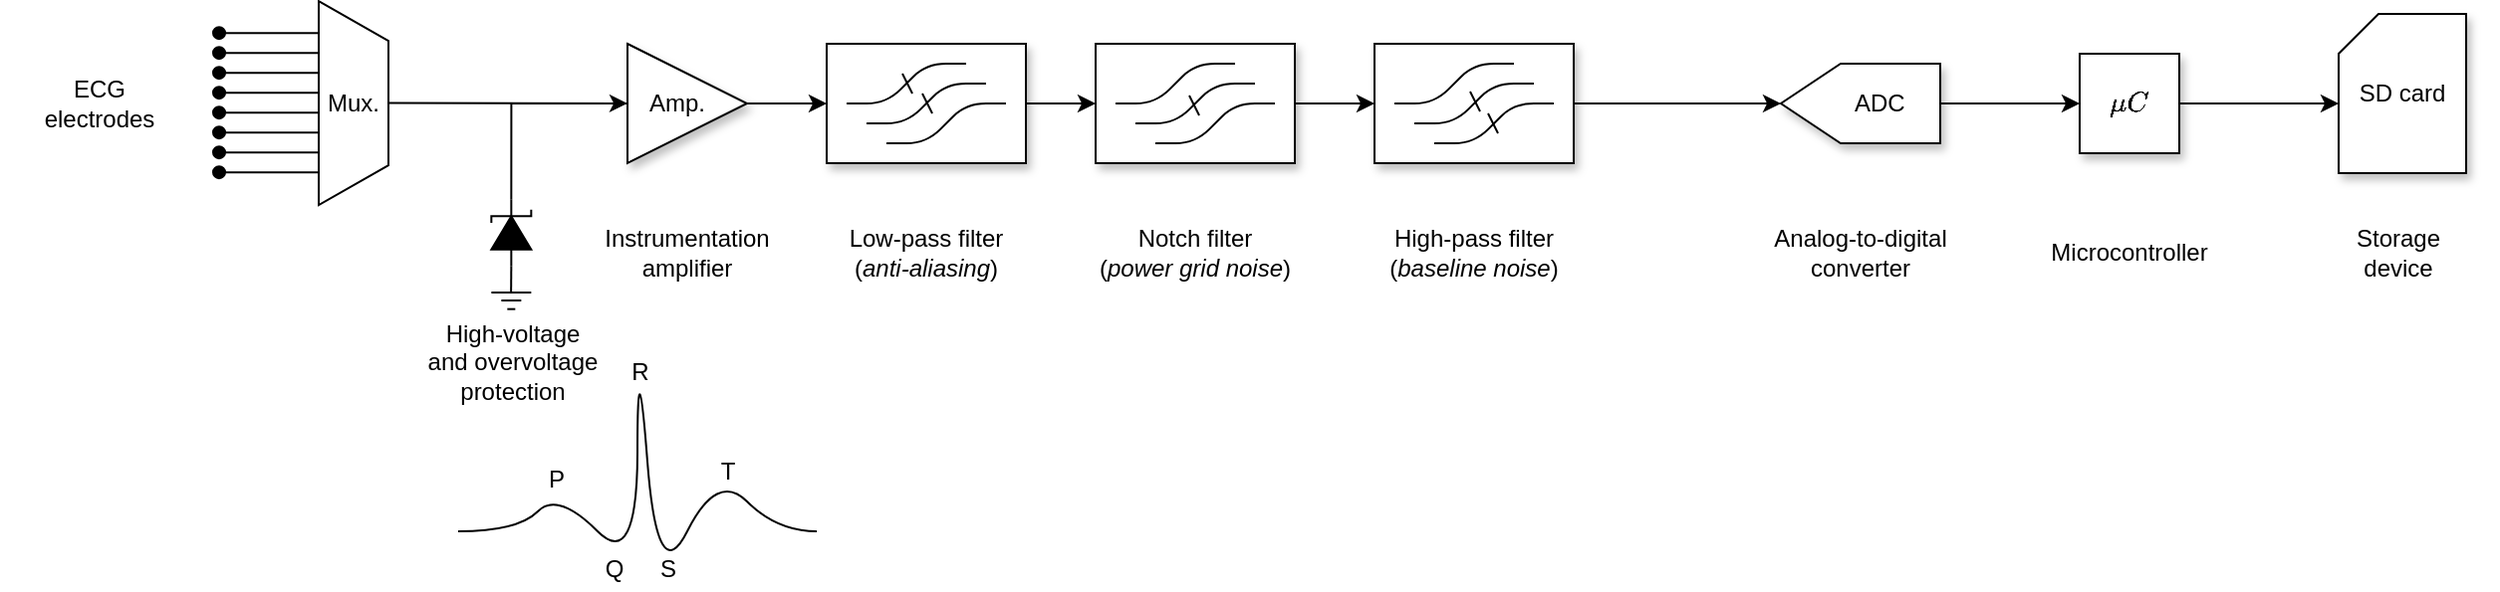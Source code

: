 <mxfile version="13.9.9" type="device" pages="3"><diagram id="_meVVQqRkmaRefzPZRBE" name="Page-1"><mxGraphModel dx="2044" dy="763" grid="1" gridSize="10" guides="1" tooltips="1" connect="1" arrows="1" fold="1" page="1" pageScale="1" pageWidth="827" pageHeight="1169" math="1" shadow="0"><root><mxCell id="0"/><mxCell id="1" parent="0"/><mxCell id="xyo6PqFTNu73FDMLUvtP-30" style="edgeStyle=none;rounded=0;orthogonalLoop=1;jettySize=auto;html=1;exitX=1;exitY=0.5;exitDx=0;exitDy=0;entryX=0;entryY=0.5;entryDx=0;entryDy=0;endArrow=classic;endFill=1;" parent="1" source="iUqLZCA0oGNB0Dz8SILG-9" target="xyo6PqFTNu73FDMLUvtP-1" edge="1"><mxGeometry relative="1" as="geometry"/></mxCell><mxCell id="iUqLZCA0oGNB0Dz8SILG-9" value="" style="rounded=0;whiteSpace=wrap;html=1;shadow=1;" parent="1" vertex="1"><mxGeometry x="335" y="225" width="100" height="60" as="geometry"/></mxCell><mxCell id="iUqLZCA0oGNB0Dz8SILG-10" value="" style="endArrow=none;html=1;endFill=0;rounded=1;shadow=0;" parent="1" edge="1"><mxGeometry width="50" height="50" relative="1" as="geometry"><mxPoint x="345" y="255" as="sourcePoint"/><mxPoint x="405" y="235" as="targetPoint"/><Array as="points"><mxPoint x="365" y="255"/><mxPoint x="385" y="235"/></Array></mxGeometry></mxCell><mxCell id="iUqLZCA0oGNB0Dz8SILG-11" value="" style="endArrow=none;html=1;endSize=4;startSize=2;rounded=0;shadow=0;" parent="1" edge="1"><mxGeometry width="50" height="50" relative="1" as="geometry"><mxPoint x="373.0" y="240" as="sourcePoint"/><mxPoint x="378.0" y="250" as="targetPoint"/></mxGeometry></mxCell><mxCell id="iUqLZCA0oGNB0Dz8SILG-12" value="" style="endArrow=none;html=1;endFill=0;rounded=1;shadow=0;" parent="1" edge="1"><mxGeometry width="50" height="50" relative="1" as="geometry"><mxPoint x="355" y="265" as="sourcePoint"/><mxPoint x="415" y="245" as="targetPoint"/><Array as="points"><mxPoint x="375" y="265"/><mxPoint x="395" y="245"/></Array></mxGeometry></mxCell><mxCell id="iUqLZCA0oGNB0Dz8SILG-13" value="" style="endArrow=none;html=1;endSize=4;startSize=2;rounded=0;shadow=0;" parent="1" edge="1"><mxGeometry width="50" height="50" relative="1" as="geometry"><mxPoint x="383.0" y="250" as="sourcePoint"/><mxPoint x="388.0" y="260" as="targetPoint"/></mxGeometry></mxCell><mxCell id="iUqLZCA0oGNB0Dz8SILG-14" value="" style="endArrow=none;html=1;endFill=0;rounded=1;shadow=0;" parent="1" edge="1"><mxGeometry width="50" height="50" relative="1" as="geometry"><mxPoint x="365" y="275" as="sourcePoint"/><mxPoint x="425" y="255" as="targetPoint"/><Array as="points"><mxPoint x="385" y="275"/><mxPoint x="405" y="255"/></Array></mxGeometry></mxCell><mxCell id="iUqLZCA0oGNB0Dz8SILG-15" style="rounded=0;orthogonalLoop=1;jettySize=auto;html=1;exitX=0.5;exitY=0;exitDx=0;exitDy=0;shadow=0;" parent="1" source="iUqLZCA0oGNB0Dz8SILG-31" target="iUqLZCA0oGNB0Dz8SILG-18" edge="1"><mxGeometry relative="1" as="geometry"><mxPoint x="185" y="255" as="sourcePoint"/></mxGeometry></mxCell><mxCell id="iUqLZCA0oGNB0Dz8SILG-17" style="edgeStyle=orthogonalEdgeStyle;rounded=0;orthogonalLoop=1;jettySize=auto;html=1;exitX=1;exitY=0.5;exitDx=0;exitDy=0;entryX=0;entryY=0.5;entryDx=0;entryDy=0;shadow=0;" parent="1" source="iUqLZCA0oGNB0Dz8SILG-18" target="iUqLZCA0oGNB0Dz8SILG-9" edge="1"><mxGeometry relative="1" as="geometry"/></mxCell><mxCell id="xyo6PqFTNu73FDMLUvtP-24" style="edgeStyle=orthogonalEdgeStyle;rounded=0;orthogonalLoop=1;jettySize=auto;html=1;exitX=0;exitY=0.5;exitDx=0;exitDy=0;entryX=1;entryY=0.5;entryDx=0;entryDy=0;entryPerimeter=0;endArrow=none;endFill=0;" parent="1" source="iUqLZCA0oGNB0Dz8SILG-18" target="xyo6PqFTNu73FDMLUvtP-22" edge="1"><mxGeometry relative="1" as="geometry"/></mxCell><mxCell id="iUqLZCA0oGNB0Dz8SILG-18" value="Amp.&amp;nbsp; &amp;nbsp;" style="triangle;whiteSpace=wrap;html=1;shadow=1;align=center;" parent="1" vertex="1"><mxGeometry x="235" y="225" width="60" height="60" as="geometry"/></mxCell><mxCell id="iUqLZCA0oGNB0Dz8SILG-19" value="SD card" style="shape=card;whiteSpace=wrap;html=1;size=20;shadow=1;" parent="1" vertex="1"><mxGeometry x="1094" y="210" width="64" height="80" as="geometry"/></mxCell><mxCell id="iUqLZCA0oGNB0Dz8SILG-20" style="edgeStyle=orthogonalEdgeStyle;rounded=0;orthogonalLoop=1;jettySize=auto;html=1;exitX=0.5;exitY=0;exitDx=0;exitDy=0;entryX=0;entryY=0.5;entryDx=0;entryDy=0;shadow=0;" parent="1" source="iUqLZCA0oGNB0Dz8SILG-21" target="iUqLZCA0oGNB0Dz8SILG-23" edge="1"><mxGeometry relative="1" as="geometry"/></mxCell><mxCell id="iUqLZCA0oGNB0Dz8SILG-21" value="&amp;nbsp; &amp;nbsp; &amp;nbsp; ADC" style="shape=offPageConnector;whiteSpace=wrap;html=1;direction=south;shadow=1;" parent="1" vertex="1"><mxGeometry x="814" y="235" width="80" height="40" as="geometry"/></mxCell><mxCell id="iUqLZCA0oGNB0Dz8SILG-22" style="edgeStyle=orthogonalEdgeStyle;rounded=0;orthogonalLoop=1;jettySize=auto;html=1;exitX=1;exitY=0.5;exitDx=0;exitDy=0;entryX=0;entryY=0;entryDx=0;entryDy=45;entryPerimeter=0;shadow=0;" parent="1" source="iUqLZCA0oGNB0Dz8SILG-23" target="iUqLZCA0oGNB0Dz8SILG-19" edge="1"><mxGeometry relative="1" as="geometry"/></mxCell><mxCell id="iUqLZCA0oGNB0Dz8SILG-23" value="&lt;span&gt;$$\mu C$$&lt;/span&gt;" style="whiteSpace=wrap;html=1;aspect=fixed;shadow=1;" parent="1" vertex="1"><mxGeometry x="964" y="230" width="50" height="50" as="geometry"/></mxCell><mxCell id="iUqLZCA0oGNB0Dz8SILG-25" value="Instrumentation&lt;br&gt;amplifier" style="text;html=1;strokeColor=none;fillColor=none;align=center;verticalAlign=middle;whiteSpace=wrap;rounded=0;" parent="1" vertex="1"><mxGeometry x="215" y="320" width="100" height="20" as="geometry"/></mxCell><mxCell id="iUqLZCA0oGNB0Dz8SILG-26" style="edgeStyle=orthogonalEdgeStyle;rounded=0;orthogonalLoop=1;jettySize=auto;html=1;exitX=0.5;exitY=1;exitDx=0;exitDy=0;shadow=1;" parent="1" source="iUqLZCA0oGNB0Dz8SILG-25" target="iUqLZCA0oGNB0Dz8SILG-25" edge="1"><mxGeometry relative="1" as="geometry"/></mxCell><mxCell id="iUqLZCA0oGNB0Dz8SILG-27" value="Low-pass filter&lt;br&gt;(&lt;i&gt;anti-aliasing&lt;/i&gt;)" style="text;html=1;strokeColor=none;fillColor=none;align=center;verticalAlign=middle;whiteSpace=wrap;rounded=0;" parent="1" vertex="1"><mxGeometry x="335" y="320" width="100" height="20" as="geometry"/></mxCell><mxCell id="iUqLZCA0oGNB0Dz8SILG-28" value="Analog-to-digital&lt;br&gt;converter" style="text;html=1;strokeColor=none;fillColor=none;align=center;verticalAlign=middle;whiteSpace=wrap;rounded=0;" parent="1" vertex="1"><mxGeometry x="804" y="320" width="100" height="20" as="geometry"/></mxCell><mxCell id="iUqLZCA0oGNB0Dz8SILG-29" value="Microcontroller" style="text;html=1;strokeColor=none;fillColor=none;align=center;verticalAlign=middle;whiteSpace=wrap;rounded=0;" parent="1" vertex="1"><mxGeometry x="939" y="320" width="100" height="20" as="geometry"/></mxCell><mxCell id="iUqLZCA0oGNB0Dz8SILG-30" value="Storage&lt;br&gt;device" style="text;html=1;strokeColor=none;fillColor=none;align=center;verticalAlign=middle;whiteSpace=wrap;rounded=0;" parent="1" vertex="1"><mxGeometry x="1074" y="320" width="100" height="20" as="geometry"/></mxCell><mxCell id="iUqLZCA0oGNB0Dz8SILG-31" value="Mux." style="shape=trapezoid;perimeter=trapezoidPerimeter;whiteSpace=wrap;html=1;fixedSize=1;rotation=90;horizontal=0;" parent="1" vertex="1"><mxGeometry x="46.25" y="237.28" width="102.5" height="35" as="geometry"/></mxCell><mxCell id="iUqLZCA0oGNB0Dz8SILG-34" value="" style="endArrow=none;html=1;startArrow=oval;startFill=1;" parent="1" edge="1"><mxGeometry width="50" height="50" relative="1" as="geometry"><mxPoint x="30" y="219.58" as="sourcePoint"/><mxPoint x="80" y="219.58" as="targetPoint"/></mxGeometry></mxCell><mxCell id="iUqLZCA0oGNB0Dz8SILG-35" value="" style="endArrow=none;html=1;startArrow=oval;startFill=1;" parent="1" edge="1"><mxGeometry width="50" height="50" relative="1" as="geometry"><mxPoint x="30" y="229.58" as="sourcePoint"/><mxPoint x="80" y="229.58" as="targetPoint"/></mxGeometry></mxCell><mxCell id="iUqLZCA0oGNB0Dz8SILG-36" value="" style="endArrow=none;html=1;startArrow=oval;startFill=1;" parent="1" edge="1"><mxGeometry width="50" height="50" relative="1" as="geometry"><mxPoint x="30" y="239.58" as="sourcePoint"/><mxPoint x="80" y="239.58" as="targetPoint"/></mxGeometry></mxCell><mxCell id="iUqLZCA0oGNB0Dz8SILG-37" value="" style="endArrow=none;html=1;startArrow=oval;startFill=1;" parent="1" edge="1"><mxGeometry width="50" height="50" relative="1" as="geometry"><mxPoint x="30" y="249.58" as="sourcePoint"/><mxPoint x="80" y="249.58" as="targetPoint"/></mxGeometry></mxCell><mxCell id="iUqLZCA0oGNB0Dz8SILG-38" value="" style="endArrow=none;html=1;startArrow=oval;startFill=1;" parent="1" edge="1"><mxGeometry width="50" height="50" relative="1" as="geometry"><mxPoint x="30" y="259.58" as="sourcePoint"/><mxPoint x="80" y="259.58" as="targetPoint"/></mxGeometry></mxCell><mxCell id="iUqLZCA0oGNB0Dz8SILG-39" value="" style="endArrow=none;html=1;startArrow=oval;startFill=1;" parent="1" edge="1"><mxGeometry width="50" height="50" relative="1" as="geometry"><mxPoint x="30" y="269.58" as="sourcePoint"/><mxPoint x="80" y="269.58" as="targetPoint"/></mxGeometry></mxCell><mxCell id="iUqLZCA0oGNB0Dz8SILG-40" value="" style="endArrow=none;html=1;startArrow=oval;startFill=1;" parent="1" edge="1"><mxGeometry width="50" height="50" relative="1" as="geometry"><mxPoint x="30" y="279.58" as="sourcePoint"/><mxPoint x="80" y="279.58" as="targetPoint"/></mxGeometry></mxCell><mxCell id="iUqLZCA0oGNB0Dz8SILG-41" value="" style="endArrow=none;html=1;startArrow=oval;startFill=1;" parent="1" edge="1"><mxGeometry width="50" height="50" relative="1" as="geometry"><mxPoint x="30" y="289.58" as="sourcePoint"/><mxPoint x="80" y="289.58" as="targetPoint"/></mxGeometry></mxCell><mxCell id="iUqLZCA0oGNB0Dz8SILG-42" value="ECG&lt;br&gt;electrodes" style="text;html=1;strokeColor=none;fillColor=none;align=center;verticalAlign=middle;whiteSpace=wrap;rounded=0;" parent="1" vertex="1"><mxGeometry x="-80" y="244.78" width="100" height="20" as="geometry"/></mxCell><mxCell id="xyo6PqFTNu73FDMLUvtP-31" style="edgeStyle=none;rounded=0;orthogonalLoop=1;jettySize=auto;html=1;exitX=1;exitY=0.5;exitDx=0;exitDy=0;endArrow=classic;endFill=1;" parent="1" source="xyo6PqFTNu73FDMLUvtP-1" target="xyo6PqFTNu73FDMLUvtP-15" edge="1"><mxGeometry relative="1" as="geometry"/></mxCell><mxCell id="xyo6PqFTNu73FDMLUvtP-1" value="" style="rounded=0;whiteSpace=wrap;html=1;shadow=1;" parent="1" vertex="1"><mxGeometry x="470" y="225" width="100" height="60" as="geometry"/></mxCell><mxCell id="xyo6PqFTNu73FDMLUvtP-2" value="" style="endArrow=none;html=1;endFill=0;rounded=1;shadow=0;" parent="1" edge="1"><mxGeometry width="50" height="50" relative="1" as="geometry"><mxPoint x="480" y="255" as="sourcePoint"/><mxPoint x="540" y="235" as="targetPoint"/><Array as="points"><mxPoint x="500" y="255"/><mxPoint x="520" y="235"/></Array></mxGeometry></mxCell><mxCell id="xyo6PqFTNu73FDMLUvtP-4" value="" style="endArrow=none;html=1;endFill=0;rounded=1;shadow=0;" parent="1" edge="1"><mxGeometry width="50" height="50" relative="1" as="geometry"><mxPoint x="490" y="265" as="sourcePoint"/><mxPoint x="550" y="245" as="targetPoint"/><Array as="points"><mxPoint x="510" y="265"/><mxPoint x="530" y="245"/></Array></mxGeometry></mxCell><mxCell id="xyo6PqFTNu73FDMLUvtP-5" value="" style="endArrow=none;html=1;endSize=4;startSize=2;rounded=0;shadow=0;" parent="1" edge="1"><mxGeometry width="50" height="50" relative="1" as="geometry"><mxPoint x="517" y="251" as="sourcePoint"/><mxPoint x="522" y="261" as="targetPoint"/></mxGeometry></mxCell><mxCell id="xyo6PqFTNu73FDMLUvtP-6" value="" style="endArrow=none;html=1;endFill=0;rounded=1;shadow=0;" parent="1" edge="1"><mxGeometry width="50" height="50" relative="1" as="geometry"><mxPoint x="500" y="275" as="sourcePoint"/><mxPoint x="560" y="255" as="targetPoint"/><Array as="points"><mxPoint x="520" y="275"/><mxPoint x="540" y="255"/></Array></mxGeometry></mxCell><mxCell id="xyo6PqFTNu73FDMLUvtP-7" value="Notch filter&lt;br&gt;(&lt;i&gt;power grid noise&lt;/i&gt;)" style="text;html=1;strokeColor=none;fillColor=none;align=center;verticalAlign=middle;whiteSpace=wrap;rounded=0;" parent="1" vertex="1"><mxGeometry x="470" y="320" width="100" height="20" as="geometry"/></mxCell><mxCell id="xyo6PqFTNu73FDMLUvtP-14" value="High-pass filter&lt;br&gt;(&lt;i&gt;baseline noise&lt;/i&gt;)" style="text;html=1;strokeColor=none;fillColor=none;align=center;verticalAlign=middle;whiteSpace=wrap;rounded=0;" parent="1" vertex="1"><mxGeometry x="610" y="320" width="100" height="20" as="geometry"/></mxCell><mxCell id="xyo6PqFTNu73FDMLUvtP-32" style="edgeStyle=none;rounded=0;orthogonalLoop=1;jettySize=auto;html=1;exitX=1;exitY=0.5;exitDx=0;exitDy=0;endArrow=classic;endFill=1;" parent="1" source="xyo6PqFTNu73FDMLUvtP-15" target="iUqLZCA0oGNB0Dz8SILG-21" edge="1"><mxGeometry relative="1" as="geometry"/></mxCell><mxCell id="xyo6PqFTNu73FDMLUvtP-15" value="" style="rounded=0;whiteSpace=wrap;html=1;shadow=1;" parent="1" vertex="1"><mxGeometry x="610" y="225" width="100" height="60" as="geometry"/></mxCell><mxCell id="xyo6PqFTNu73FDMLUvtP-16" value="" style="endArrow=none;html=1;endFill=0;rounded=1;shadow=0;" parent="1" edge="1"><mxGeometry width="50" height="50" relative="1" as="geometry"><mxPoint x="620" y="255" as="sourcePoint"/><mxPoint x="680" y="235" as="targetPoint"/><Array as="points"><mxPoint x="640" y="255"/><mxPoint x="660" y="235"/></Array></mxGeometry></mxCell><mxCell id="xyo6PqFTNu73FDMLUvtP-17" value="" style="endArrow=none;html=1;endSize=4;startSize=2;rounded=0;shadow=0;" parent="1" edge="1"><mxGeometry width="50" height="50" relative="1" as="geometry"><mxPoint x="658" y="249" as="sourcePoint"/><mxPoint x="663" y="259" as="targetPoint"/></mxGeometry></mxCell><mxCell id="xyo6PqFTNu73FDMLUvtP-18" value="" style="endArrow=none;html=1;endFill=0;rounded=1;shadow=0;" parent="1" edge="1"><mxGeometry width="50" height="50" relative="1" as="geometry"><mxPoint x="630" y="265" as="sourcePoint"/><mxPoint x="690" y="245" as="targetPoint"/><Array as="points"><mxPoint x="650" y="265"/><mxPoint x="670" y="245"/></Array></mxGeometry></mxCell><mxCell id="xyo6PqFTNu73FDMLUvtP-19" value="" style="endArrow=none;html=1;endSize=4;startSize=2;rounded=0;shadow=0;" parent="1" edge="1"><mxGeometry width="50" height="50" relative="1" as="geometry"><mxPoint x="667" y="260" as="sourcePoint"/><mxPoint x="672" y="270" as="targetPoint"/></mxGeometry></mxCell><mxCell id="xyo6PqFTNu73FDMLUvtP-20" value="" style="endArrow=none;html=1;endFill=0;rounded=1;shadow=0;" parent="1" edge="1"><mxGeometry width="50" height="50" relative="1" as="geometry"><mxPoint x="640" y="275" as="sourcePoint"/><mxPoint x="700" y="255" as="targetPoint"/><Array as="points"><mxPoint x="660" y="275"/><mxPoint x="680" y="255"/></Array></mxGeometry></mxCell><mxCell id="xyo6PqFTNu73FDMLUvtP-21" value="High-voltage &lt;br&gt;and overvoltage &lt;br&gt;protection" style="text;html=1;align=center;verticalAlign=middle;resizable=0;points=[];autosize=1;" parent="1" vertex="1"><mxGeometry x="126.66" y="360" width="100" height="50" as="geometry"/></mxCell><mxCell id="xyo6PqFTNu73FDMLUvtP-29" style="edgeStyle=none;rounded=0;orthogonalLoop=1;jettySize=auto;html=1;exitX=0;exitY=0.5;exitDx=0;exitDy=0;exitPerimeter=0;endArrow=none;endFill=0;" parent="1" source="xyo6PqFTNu73FDMLUvtP-22" edge="1"><mxGeometry relative="1" as="geometry"><mxPoint x="176.556" y="350" as="targetPoint"/></mxGeometry></mxCell><mxCell id="xyo6PqFTNu73FDMLUvtP-22" value="" style="pointerEvents=1;fillColor=strokeColor;verticalLabelPosition=bottom;shadow=0;dashed=0;align=center;html=1;verticalAlign=top;shape=mxgraph.electrical.diodes.zener_diode_1;rotation=-90;" parent="1" vertex="1"><mxGeometry x="160" y="310" width="33.33" height="20" as="geometry"/></mxCell><mxCell id="xyo6PqFTNu73FDMLUvtP-25" value="" style="endArrow=none;html=1;" parent="1" edge="1"><mxGeometry width="50" height="50" relative="1" as="geometry"><mxPoint x="166.67" y="350" as="sourcePoint"/><mxPoint x="186.67" y="350" as="targetPoint"/></mxGeometry></mxCell><mxCell id="xyo6PqFTNu73FDMLUvtP-27" value="" style="endArrow=none;html=1;" parent="1" edge="1"><mxGeometry width="50" height="50" relative="1" as="geometry"><mxPoint x="171.67" y="354" as="sourcePoint"/><mxPoint x="181.67" y="354" as="targetPoint"/></mxGeometry></mxCell><mxCell id="xyo6PqFTNu73FDMLUvtP-28" value="" style="endArrow=none;html=1;" parent="1" edge="1"><mxGeometry width="50" height="50" relative="1" as="geometry"><mxPoint x="174.67" y="358.33" as="sourcePoint"/><mxPoint x="178.67" y="358.33" as="targetPoint"/></mxGeometry></mxCell><mxCell id="GFk_1hBRZAD62zqKu0FN-1" value="" style="curved=1;endArrow=none;html=1;endFill=0;" parent="1" edge="1"><mxGeometry width="50" height="50" relative="1" as="geometry"><mxPoint x="330" y="470" as="sourcePoint"/><mxPoint x="150" y="470" as="targetPoint"/><Array as="points"><mxPoint x="310" y="470"/><mxPoint x="280" y="440"/><mxPoint x="250" y="500"/><mxPoint x="240" y="370"/><mxPoint x="240" y="490"/><mxPoint x="200" y="450"/><mxPoint x="180" y="470"/></Array></mxGeometry></mxCell><mxCell id="GFk_1hBRZAD62zqKu0FN-2" value="P" style="text;html=1;align=center;verticalAlign=middle;resizable=0;points=[];autosize=1;" parent="1" vertex="1"><mxGeometry x="189" y="434" width="20" height="20" as="geometry"/></mxCell><mxCell id="GFk_1hBRZAD62zqKu0FN-3" value="Q" style="text;html=1;align=center;verticalAlign=middle;resizable=0;points=[];autosize=1;" parent="1" vertex="1"><mxGeometry x="218" y="479" width="20" height="20" as="geometry"/></mxCell><mxCell id="GFk_1hBRZAD62zqKu0FN-4" value="S&lt;span style=&quot;color: rgba(0 , 0 , 0 , 0) ; font-family: monospace ; font-size: 0px&quot;&gt;%3CmxGraphModel%3E%3Croot%3E%3CmxCell%20id%3D%220%22%2F%3E%3CmxCell%20id%3D%221%22%20parent%3D%220%22%2F%3E%3CmxCell%20id%3D%222%22%20value%3D%22Q%22%20style%3D%22text%3Bhtml%3D1%3Balign%3Dcenter%3BverticalAlign%3Dmiddle%3Bresizable%3D0%3Bpoints%3D%5B%5D%3Bautosize%3D1%3B%22%20vertex%3D%221%22%20parent%3D%221%22%3E%3CmxGeometry%20x%3D%22218%22%20y%3D%22479%22%20width%3D%2220%22%20height%3D%2220%22%20as%3D%22geometry%22%2F%3E%3C%2FmxCell%3E%3C%2Froot%3E%3C%2FmxGraphModel%3E&lt;/span&gt;" style="text;html=1;align=center;verticalAlign=middle;resizable=0;points=[];autosize=1;" parent="1" vertex="1"><mxGeometry x="245" y="479" width="20" height="20" as="geometry"/></mxCell><mxCell id="GFk_1hBRZAD62zqKu0FN-5" value="R" style="text;html=1;align=center;verticalAlign=middle;resizable=0;points=[];autosize=1;" parent="1" vertex="1"><mxGeometry x="231" y="380" width="20" height="20" as="geometry"/></mxCell><mxCell id="GFk_1hBRZAD62zqKu0FN-6" value="T" style="text;html=1;align=center;verticalAlign=middle;resizable=0;points=[];autosize=1;" parent="1" vertex="1"><mxGeometry x="275" y="430" width="20" height="20" as="geometry"/></mxCell></root></mxGraphModel></diagram><diagram id="MYt5bfbdjQIr0wNdq4qt" name="Page-2"><mxGraphModel dx="852" dy="534" grid="1" gridSize="10" guides="1" tooltips="1" connect="1" arrows="1" fold="1" page="1" pageScale="1" pageWidth="827" pageHeight="1169" math="1" shadow="0"><root><mxCell id="05luARZLa-wQUsIju8Ft-0"/><mxCell id="05luARZLa-wQUsIju8Ft-1" parent="05luARZLa-wQUsIju8Ft-0"/><mxCell id="n9-Fo8twkErIaH4E3Bub-19" value="" style="rounded=0;whiteSpace=wrap;html=1;shadow=1;fillColor=#fff2cc;dashed=1;strokeColor=#d6b656;" parent="05luARZLa-wQUsIju8Ft-1" vertex="1"><mxGeometry x="50" y="175" width="150" height="195" as="geometry"/></mxCell><mxCell id="n9-Fo8twkErIaH4E3Bub-20" value="" style="rounded=0;whiteSpace=wrap;html=1;shadow=1;fillColor=#dae8fc;dashed=1;strokeColor=#6c8ebf;" parent="05luARZLa-wQUsIju8Ft-1" vertex="1"><mxGeometry x="200" y="175" width="550" height="195" as="geometry"/></mxCell><mxCell id="n9-Fo8twkErIaH4E3Bub-35" value="" style="rounded=0;whiteSpace=wrap;html=1;shadow=1;fillColor=#f8cecc;dashed=1;strokeColor=#b85450;" parent="05luARZLa-wQUsIju8Ft-1" vertex="1"><mxGeometry x="750" y="175" width="390" height="195" as="geometry"/></mxCell><mxCell id="nu-Vjmo0DC0FCagq5yq1-0" style="edgeStyle=none;rounded=0;orthogonalLoop=1;jettySize=auto;html=1;exitX=1;exitY=0.5;exitDx=0;exitDy=0;entryX=0;entryY=0.5;entryDx=0;entryDy=0;endArrow=classic;endFill=1;" parent="05luARZLa-wQUsIju8Ft-1" source="nu-Vjmo0DC0FCagq5yq1-1" target="nu-Vjmo0DC0FCagq5yq1-33" edge="1"><mxGeometry relative="1" as="geometry"/></mxCell><mxCell id="nu-Vjmo0DC0FCagq5yq1-1" value="" style="rounded=0;whiteSpace=wrap;html=1;shadow=1;" parent="05luARZLa-wQUsIju8Ft-1" vertex="1"><mxGeometry x="335" y="225" width="100" height="60" as="geometry"/></mxCell><mxCell id="nu-Vjmo0DC0FCagq5yq1-2" value="" style="endArrow=none;html=1;endFill=0;rounded=1;shadow=0;" parent="05luARZLa-wQUsIju8Ft-1" edge="1"><mxGeometry width="50" height="50" relative="1" as="geometry"><mxPoint x="345" y="255" as="sourcePoint"/><mxPoint x="405" y="235" as="targetPoint"/><Array as="points"><mxPoint x="365" y="255"/><mxPoint x="385" y="235"/></Array></mxGeometry></mxCell><mxCell id="nu-Vjmo0DC0FCagq5yq1-3" value="" style="endArrow=none;html=1;endSize=4;startSize=2;rounded=0;shadow=0;" parent="05luARZLa-wQUsIju8Ft-1" edge="1"><mxGeometry width="50" height="50" relative="1" as="geometry"><mxPoint x="373" y="240" as="sourcePoint"/><mxPoint x="378" y="250" as="targetPoint"/></mxGeometry></mxCell><mxCell id="nu-Vjmo0DC0FCagq5yq1-4" value="" style="endArrow=none;html=1;endFill=0;rounded=1;shadow=0;" parent="05luARZLa-wQUsIju8Ft-1" edge="1"><mxGeometry width="50" height="50" relative="1" as="geometry"><mxPoint x="355" y="265" as="sourcePoint"/><mxPoint x="415" y="245" as="targetPoint"/><Array as="points"><mxPoint x="375" y="265"/><mxPoint x="395" y="245"/></Array></mxGeometry></mxCell><mxCell id="nu-Vjmo0DC0FCagq5yq1-5" value="" style="endArrow=none;html=1;endSize=4;startSize=2;rounded=0;shadow=0;" parent="05luARZLa-wQUsIju8Ft-1" edge="1"><mxGeometry width="50" height="50" relative="1" as="geometry"><mxPoint x="383" y="250" as="sourcePoint"/><mxPoint x="388" y="260" as="targetPoint"/></mxGeometry></mxCell><mxCell id="nu-Vjmo0DC0FCagq5yq1-6" value="" style="endArrow=none;html=1;endFill=0;rounded=1;shadow=0;" parent="05luARZLa-wQUsIju8Ft-1" edge="1"><mxGeometry width="50" height="50" relative="1" as="geometry"><mxPoint x="365" y="275" as="sourcePoint"/><mxPoint x="425" y="255" as="targetPoint"/><Array as="points"><mxPoint x="385" y="275"/><mxPoint x="405" y="255"/></Array></mxGeometry></mxCell><mxCell id="nu-Vjmo0DC0FCagq5yq1-8" style="edgeStyle=orthogonalEdgeStyle;rounded=0;orthogonalLoop=1;jettySize=auto;html=1;exitX=1;exitY=0.5;exitDx=0;exitDy=0;entryX=0;entryY=0.5;entryDx=0;entryDy=0;shadow=0;" parent="05luARZLa-wQUsIju8Ft-1" source="nu-Vjmo0DC0FCagq5yq1-10" target="nu-Vjmo0DC0FCagq5yq1-1" edge="1"><mxGeometry relative="1" as="geometry"/></mxCell><mxCell id="nu-Vjmo0DC0FCagq5yq1-10" value="Amp.&amp;nbsp; &amp;nbsp;" style="triangle;whiteSpace=wrap;html=1;shadow=1;align=center;" parent="05luARZLa-wQUsIju8Ft-1" vertex="1"><mxGeometry x="235" y="225" width="60" height="60" as="geometry"/></mxCell><mxCell id="nu-Vjmo0DC0FCagq5yq1-12" style="edgeStyle=orthogonalEdgeStyle;rounded=0;orthogonalLoop=1;jettySize=auto;html=1;exitX=0.5;exitY=0;exitDx=0;exitDy=0;entryX=0;entryY=0.5;entryDx=0;entryDy=0;shadow=0;" parent="05luARZLa-wQUsIju8Ft-1" source="nu-Vjmo0DC0FCagq5yq1-13" target="nu-Vjmo0DC0FCagq5yq1-15" edge="1"><mxGeometry relative="1" as="geometry"/></mxCell><mxCell id="nu-Vjmo0DC0FCagq5yq1-13" value="&amp;nbsp; &amp;nbsp; &amp;nbsp; ADC" style="shape=offPageConnector;whiteSpace=wrap;html=1;direction=south;shadow=1;" parent="05luARZLa-wQUsIju8Ft-1" vertex="1"><mxGeometry x="784" y="235" width="80" height="40" as="geometry"/></mxCell><mxCell id="nu-Vjmo0DC0FCagq5yq1-14" style="edgeStyle=orthogonalEdgeStyle;rounded=0;orthogonalLoop=1;jettySize=auto;html=1;exitX=1;exitY=0.5;exitDx=0;exitDy=0;shadow=0;" parent="05luARZLa-wQUsIju8Ft-1" source="nu-Vjmo0DC0FCagq5yq1-15" target="n9-Fo8twkErIaH4E3Bub-24" edge="1"><mxGeometry relative="1" as="geometry"><mxPoint x="1070" y="255" as="targetPoint"/></mxGeometry></mxCell><mxCell id="n9-Fo8twkErIaH4E3Bub-31" style="edgeStyle=orthogonalEdgeStyle;rounded=0;orthogonalLoop=1;jettySize=auto;html=1;exitX=1;exitY=0.5;exitDx=0;exitDy=0;entryX=0;entryY=0.5;entryDx=0;entryDy=0;endArrow=classic;endFill=1;" parent="05luARZLa-wQUsIju8Ft-1" source="nu-Vjmo0DC0FCagq5yq1-15" target="n9-Fo8twkErIaH4E3Bub-28" edge="1"><mxGeometry relative="1" as="geometry"/></mxCell><mxCell id="nu-Vjmo0DC0FCagq5yq1-15" value="&lt;span&gt;$$\mu C$$&lt;/span&gt;" style="whiteSpace=wrap;html=1;aspect=fixed;shadow=1;" parent="05luARZLa-wQUsIju8Ft-1" vertex="1"><mxGeometry x="912" y="230" width="50" height="50" as="geometry"/></mxCell><mxCell id="nu-Vjmo0DC0FCagq5yq1-16" value="Instrumentation&lt;br&gt;amplifier" style="text;html=1;strokeColor=none;fillColor=none;align=center;verticalAlign=middle;whiteSpace=wrap;rounded=0;" parent="05luARZLa-wQUsIju8Ft-1" vertex="1"><mxGeometry x="215" y="320" width="100" height="20" as="geometry"/></mxCell><mxCell id="nu-Vjmo0DC0FCagq5yq1-17" style="edgeStyle=orthogonalEdgeStyle;rounded=0;orthogonalLoop=1;jettySize=auto;html=1;exitX=0.5;exitY=1;exitDx=0;exitDy=0;shadow=1;" parent="05luARZLa-wQUsIju8Ft-1" source="nu-Vjmo0DC0FCagq5yq1-16" target="nu-Vjmo0DC0FCagq5yq1-16" edge="1"><mxGeometry relative="1" as="geometry"/></mxCell><mxCell id="nu-Vjmo0DC0FCagq5yq1-18" value="Low-pass filter&lt;br&gt;(&lt;i&gt;anti-aliasing&lt;/i&gt;)" style="text;html=1;strokeColor=none;fillColor=none;align=center;verticalAlign=middle;whiteSpace=wrap;rounded=0;" parent="05luARZLa-wQUsIju8Ft-1" vertex="1"><mxGeometry x="335" y="320" width="100" height="20" as="geometry"/></mxCell><mxCell id="nu-Vjmo0DC0FCagq5yq1-19" value="Analog-to-digital&lt;br&gt;converter" style="text;html=1;strokeColor=none;fillColor=none;align=center;verticalAlign=middle;whiteSpace=wrap;rounded=0;" parent="05luARZLa-wQUsIju8Ft-1" vertex="1"><mxGeometry x="774" y="320" width="100" height="20" as="geometry"/></mxCell><mxCell id="nu-Vjmo0DC0FCagq5yq1-20" value="Microcontroller" style="text;html=1;strokeColor=none;fillColor=none;align=center;verticalAlign=middle;whiteSpace=wrap;rounded=0;" parent="05luARZLa-wQUsIju8Ft-1" vertex="1"><mxGeometry x="887" y="320" width="100" height="20" as="geometry"/></mxCell><mxCell id="nu-Vjmo0DC0FCagq5yq1-32" style="edgeStyle=none;rounded=0;orthogonalLoop=1;jettySize=auto;html=1;exitX=1;exitY=0.5;exitDx=0;exitDy=0;endArrow=classic;endFill=1;" parent="05luARZLa-wQUsIju8Ft-1" source="nu-Vjmo0DC0FCagq5yq1-33" target="nu-Vjmo0DC0FCagq5yq1-41" edge="1"><mxGeometry relative="1" as="geometry"/></mxCell><mxCell id="nu-Vjmo0DC0FCagq5yq1-33" value="" style="rounded=0;whiteSpace=wrap;html=1;shadow=1;" parent="05luARZLa-wQUsIju8Ft-1" vertex="1"><mxGeometry x="470" y="225" width="100" height="60" as="geometry"/></mxCell><mxCell id="nu-Vjmo0DC0FCagq5yq1-34" value="" style="endArrow=none;html=1;endFill=0;rounded=1;shadow=0;" parent="05luARZLa-wQUsIju8Ft-1" edge="1"><mxGeometry width="50" height="50" relative="1" as="geometry"><mxPoint x="480" y="255" as="sourcePoint"/><mxPoint x="540" y="235" as="targetPoint"/><Array as="points"><mxPoint x="500" y="255"/><mxPoint x="520" y="235"/></Array></mxGeometry></mxCell><mxCell id="nu-Vjmo0DC0FCagq5yq1-35" value="" style="endArrow=none;html=1;endFill=0;rounded=1;shadow=0;" parent="05luARZLa-wQUsIju8Ft-1" edge="1"><mxGeometry width="50" height="50" relative="1" as="geometry"><mxPoint x="490" y="265" as="sourcePoint"/><mxPoint x="550" y="245" as="targetPoint"/><Array as="points"><mxPoint x="510" y="265"/><mxPoint x="530" y="245"/></Array></mxGeometry></mxCell><mxCell id="nu-Vjmo0DC0FCagq5yq1-36" value="" style="endArrow=none;html=1;endSize=4;startSize=2;rounded=0;shadow=0;" parent="05luARZLa-wQUsIju8Ft-1" edge="1"><mxGeometry width="50" height="50" relative="1" as="geometry"><mxPoint x="517" y="251" as="sourcePoint"/><mxPoint x="522" y="261" as="targetPoint"/></mxGeometry></mxCell><mxCell id="nu-Vjmo0DC0FCagq5yq1-37" value="" style="endArrow=none;html=1;endFill=0;rounded=1;shadow=0;" parent="05luARZLa-wQUsIju8Ft-1" edge="1"><mxGeometry width="50" height="50" relative="1" as="geometry"><mxPoint x="500" y="275" as="sourcePoint"/><mxPoint x="560" y="255" as="targetPoint"/><Array as="points"><mxPoint x="520" y="275"/><mxPoint x="540" y="255"/></Array></mxGeometry></mxCell><mxCell id="nu-Vjmo0DC0FCagq5yq1-38" value="Notch filter&lt;br&gt;(&lt;i&gt;power grid noise&lt;/i&gt;)" style="text;html=1;strokeColor=none;fillColor=none;align=center;verticalAlign=middle;whiteSpace=wrap;rounded=0;" parent="05luARZLa-wQUsIju8Ft-1" vertex="1"><mxGeometry x="470" y="320" width="100" height="20" as="geometry"/></mxCell><mxCell id="nu-Vjmo0DC0FCagq5yq1-39" value="High-pass filter&lt;br&gt;(&lt;i&gt;baseline noise&lt;/i&gt;)" style="text;html=1;strokeColor=none;fillColor=none;align=center;verticalAlign=middle;whiteSpace=wrap;rounded=0;" parent="05luARZLa-wQUsIju8Ft-1" vertex="1"><mxGeometry x="610" y="320" width="100" height="20" as="geometry"/></mxCell><mxCell id="nu-Vjmo0DC0FCagq5yq1-40" style="edgeStyle=none;rounded=0;orthogonalLoop=1;jettySize=auto;html=1;exitX=1;exitY=0.5;exitDx=0;exitDy=0;endArrow=classic;endFill=1;" parent="05luARZLa-wQUsIju8Ft-1" source="nu-Vjmo0DC0FCagq5yq1-41" target="nu-Vjmo0DC0FCagq5yq1-13" edge="1"><mxGeometry relative="1" as="geometry"/></mxCell><mxCell id="nu-Vjmo0DC0FCagq5yq1-41" value="" style="rounded=0;whiteSpace=wrap;html=1;shadow=1;" parent="05luARZLa-wQUsIju8Ft-1" vertex="1"><mxGeometry x="610" y="225" width="100" height="60" as="geometry"/></mxCell><mxCell id="nu-Vjmo0DC0FCagq5yq1-42" value="" style="endArrow=none;html=1;endFill=0;rounded=1;shadow=0;" parent="05luARZLa-wQUsIju8Ft-1" edge="1"><mxGeometry width="50" height="50" relative="1" as="geometry"><mxPoint x="620" y="255" as="sourcePoint"/><mxPoint x="680" y="235" as="targetPoint"/><Array as="points"><mxPoint x="640" y="255"/><mxPoint x="660" y="235"/></Array></mxGeometry></mxCell><mxCell id="nu-Vjmo0DC0FCagq5yq1-43" value="" style="endArrow=none;html=1;endSize=4;startSize=2;rounded=0;shadow=0;" parent="05luARZLa-wQUsIju8Ft-1" edge="1"><mxGeometry width="50" height="50" relative="1" as="geometry"><mxPoint x="658" y="249" as="sourcePoint"/><mxPoint x="663" y="259" as="targetPoint"/></mxGeometry></mxCell><mxCell id="nu-Vjmo0DC0FCagq5yq1-44" value="" style="endArrow=none;html=1;endFill=0;rounded=1;shadow=0;" parent="05luARZLa-wQUsIju8Ft-1" edge="1"><mxGeometry width="50" height="50" relative="1" as="geometry"><mxPoint x="630" y="265" as="sourcePoint"/><mxPoint x="690" y="245" as="targetPoint"/><Array as="points"><mxPoint x="650" y="265"/><mxPoint x="670" y="245"/></Array></mxGeometry></mxCell><mxCell id="nu-Vjmo0DC0FCagq5yq1-45" value="" style="endArrow=none;html=1;endSize=4;startSize=2;rounded=0;shadow=0;" parent="05luARZLa-wQUsIju8Ft-1" edge="1"><mxGeometry width="50" height="50" relative="1" as="geometry"><mxPoint x="667" y="260" as="sourcePoint"/><mxPoint x="672" y="270" as="targetPoint"/></mxGeometry></mxCell><mxCell id="nu-Vjmo0DC0FCagq5yq1-46" value="" style="endArrow=none;html=1;endFill=0;rounded=1;shadow=0;" parent="05luARZLa-wQUsIju8Ft-1" edge="1"><mxGeometry width="50" height="50" relative="1" as="geometry"><mxPoint x="640" y="275" as="sourcePoint"/><mxPoint x="700" y="255" as="targetPoint"/><Array as="points"><mxPoint x="660" y="275"/><mxPoint x="680" y="255"/></Array></mxGeometry></mxCell><mxCell id="n9-Fo8twkErIaH4E3Bub-9" value="" style="group;shadow=1;" parent="05luARZLa-wQUsIju8Ft-1" vertex="1" connectable="0"><mxGeometry x="70" y="220" width="103.71" height="70" as="geometry"/></mxCell><mxCell id="n9-Fo8twkErIaH4E3Bub-10" value="" style="rounded=0;whiteSpace=wrap;html=1;shadow=1;" parent="n9-Fo8twkErIaH4E3Bub-9" vertex="1"><mxGeometry width="103.71" height="70" as="geometry"/></mxCell><mxCell id="n9-Fo8twkErIaH4E3Bub-11" value="" style="curved=1;endArrow=none;html=1;endFill=0;" parent="n9-Fo8twkErIaH4E3Bub-9" edge="1"><mxGeometry width="50" height="50" relative="1" as="geometry"><mxPoint x="98.525" y="51.852" as="sourcePoint"/><mxPoint x="5.186" y="51.852" as="targetPoint"/><Array as="points"><mxPoint x="88.153" y="51.852"/><mxPoint x="72.597" y="36.296"/><mxPoint x="57.041" y="67.407"/><mxPoint x="51.855"/><mxPoint x="51.855" y="62.222"/><mxPoint x="31.113" y="41.481"/><mxPoint x="20.742" y="51.852"/></Array></mxGeometry></mxCell><mxCell id="n9-Fo8twkErIaH4E3Bub-17" style="edgeStyle=orthogonalEdgeStyle;rounded=0;orthogonalLoop=1;jettySize=auto;html=1;entryX=0;entryY=0.5;entryDx=0;entryDy=0;endArrow=classic;endFill=1;" parent="05luARZLa-wQUsIju8Ft-1" source="n9-Fo8twkErIaH4E3Bub-10" target="nu-Vjmo0DC0FCagq5yq1-10" edge="1"><mxGeometry relative="1" as="geometry"/></mxCell><mxCell id="n9-Fo8twkErIaH4E3Bub-18" value="ECG simulator platform" style="text;html=1;strokeColor=none;fillColor=none;align=center;verticalAlign=middle;whiteSpace=wrap;rounded=0;" parent="05luARZLa-wQUsIju8Ft-1" vertex="1"><mxGeometry x="70" y="320" width="100" height="20" as="geometry"/></mxCell><mxCell id="n9-Fo8twkErIaH4E3Bub-26" value="" style="group" parent="05luARZLa-wQUsIju8Ft-1" vertex="1" connectable="0"><mxGeometry x="1027" y="210" width="80" height="40" as="geometry"/></mxCell><mxCell id="n9-Fo8twkErIaH4E3Bub-24" value="" style="rounded=0;whiteSpace=wrap;html=1;shadow=1;" parent="n9-Fo8twkErIaH4E3Bub-26" vertex="1"><mxGeometry width="80" height="40" as="geometry"/></mxCell><mxCell id="n9-Fo8twkErIaH4E3Bub-21" value="" style="shape=mxgraph.signs.tech.usb;html=1;pointerEvents=1;fillColor=#000000;strokeColor=none;verticalLabelPosition=bottom;verticalAlign=top;align=center;shadow=1;dashed=1;rotation=90;" parent="n9-Fo8twkErIaH4E3Bub-26" vertex="1"><mxGeometry x="27.28" y="-8" width="25.45" height="58" as="geometry"/></mxCell><mxCell id="n9-Fo8twkErIaH4E3Bub-32" value="Transfer data via wired (USB) and wireless (UDP) protocol&amp;nbsp;" style="text;html=1;strokeColor=none;fillColor=none;align=center;verticalAlign=middle;whiteSpace=wrap;rounded=0;" parent="05luARZLa-wQUsIju8Ft-1" vertex="1"><mxGeometry x="997" y="320" width="140" height="20" as="geometry"/></mxCell><mxCell id="n9-Fo8twkErIaH4E3Bub-34" value="" style="group" parent="05luARZLa-wQUsIju8Ft-1" vertex="1" connectable="0"><mxGeometry x="1027" y="260" width="80" height="40" as="geometry"/></mxCell><mxCell id="n9-Fo8twkErIaH4E3Bub-27" value="" style="group" parent="n9-Fo8twkErIaH4E3Bub-34" vertex="1" connectable="0"><mxGeometry width="80" height="40" as="geometry"/></mxCell><mxCell id="n9-Fo8twkErIaH4E3Bub-30" value="" style="group" parent="n9-Fo8twkErIaH4E3Bub-27" vertex="1" connectable="0"><mxGeometry width="80" height="40" as="geometry"/></mxCell><mxCell id="n9-Fo8twkErIaH4E3Bub-28" value="" style="rounded=0;whiteSpace=wrap;html=1;shadow=1;" parent="n9-Fo8twkErIaH4E3Bub-30" vertex="1"><mxGeometry width="80" height="40" as="geometry"/></mxCell><mxCell id="n9-Fo8twkErIaH4E3Bub-33" value="" style="points=[[0.005,0.09,0],[0.08,0,0],[0.76,0.25,0],[1,0.92,0],[0.91,0.995,0],[0.57,0.995,0],[0.045,0.955,0],[0.005,0.43,0]];verticalLabelPosition=bottom;html=1;verticalAlign=top;aspect=fixed;align=center;pointerEvents=1;shape=mxgraph.cisco19.3g_4g_indicator;strokeColor=none;shadow=1;fillColor=#000000;" parent="n9-Fo8twkErIaH4E3Bub-34" vertex="1"><mxGeometry x="24.5" y="2.5" width="33" height="33" as="geometry"/></mxCell><mxCell id="n9-Fo8twkErIaH4E3Bub-36" value="Analog domain" style="text;html=1;align=center;verticalAlign=middle;resizable=0;points=[];autosize=1;" parent="05luARZLa-wQUsIju8Ft-1" vertex="1"><mxGeometry x="50" y="155" width="100" height="20" as="geometry"/></mxCell><mxCell id="n9-Fo8twkErIaH4E3Bub-37" value="Analog front-end" style="text;html=1;align=center;verticalAlign=middle;resizable=0;points=[];autosize=1;" parent="05luARZLa-wQUsIju8Ft-1" vertex="1"><mxGeometry x="200" y="155" width="100" height="20" as="geometry"/></mxCell><mxCell id="n9-Fo8twkErIaH4E3Bub-38" value="Digital back-end" style="text;html=1;align=center;verticalAlign=middle;resizable=0;points=[];autosize=1;" parent="05luARZLa-wQUsIju8Ft-1" vertex="1"><mxGeometry x="750" y="155" width="100" height="20" as="geometry"/></mxCell><mxCell id="d04StEL1qYc2IB0e9dvj-0" value="" style="rounded=0;whiteSpace=wrap;html=1;shadow=1;fillColor=#fff2cc;dashed=1;strokeColor=#d6b656;" parent="05luARZLa-wQUsIju8Ft-1" vertex="1"><mxGeometry x="47" y="430" width="150" height="195" as="geometry"/></mxCell><mxCell id="d04StEL1qYc2IB0e9dvj-1" value="" style="rounded=0;whiteSpace=wrap;html=1;shadow=1;fillColor=#dae8fc;dashed=1;strokeColor=#6c8ebf;" parent="05luARZLa-wQUsIju8Ft-1" vertex="1"><mxGeometry x="197" y="430" width="393" height="195" as="geometry"/></mxCell><mxCell id="d04StEL1qYc2IB0e9dvj-2" value="" style="rounded=0;whiteSpace=wrap;html=1;shadow=1;fillColor=#f8cecc;dashed=1;strokeColor=#b85450;" parent="05luARZLa-wQUsIju8Ft-1" vertex="1"><mxGeometry x="590" y="430" width="390" height="195" as="geometry"/></mxCell><mxCell id="d04StEL1qYc2IB0e9dvj-3" style="edgeStyle=none;rounded=0;orthogonalLoop=1;jettySize=auto;html=1;exitX=1;exitY=0.5;exitDx=0;exitDy=0;entryX=0;entryY=0.5;entryDx=0;entryDy=0;endArrow=classic;endFill=1;" parent="05luARZLa-wQUsIju8Ft-1" source="d04StEL1qYc2IB0e9dvj-11" target="d04StEL1qYc2IB0e9dvj-23" edge="1"><mxGeometry relative="1" as="geometry"><mxPoint x="432" y="510" as="sourcePoint"/></mxGeometry></mxCell><mxCell id="d04StEL1qYc2IB0e9dvj-11" value="Amp.&amp;nbsp; &amp;nbsp;" style="triangle;whiteSpace=wrap;html=1;shadow=1;align=center;" parent="05luARZLa-wQUsIju8Ft-1" vertex="1"><mxGeometry x="232" y="480" width="60" height="60" as="geometry"/></mxCell><mxCell id="d04StEL1qYc2IB0e9dvj-12" style="edgeStyle=orthogonalEdgeStyle;rounded=0;orthogonalLoop=1;jettySize=auto;html=1;exitX=0.5;exitY=0;exitDx=0;exitDy=0;entryX=0;entryY=0.5;entryDx=0;entryDy=0;shadow=0;" parent="05luARZLa-wQUsIju8Ft-1" source="d04StEL1qYc2IB0e9dvj-13" target="d04StEL1qYc2IB0e9dvj-16" edge="1"><mxGeometry relative="1" as="geometry"/></mxCell><mxCell id="d04StEL1qYc2IB0e9dvj-13" value="&amp;nbsp; &amp;nbsp; &amp;nbsp; ADC" style="shape=offPageConnector;whiteSpace=wrap;html=1;direction=south;shadow=1;" parent="05luARZLa-wQUsIju8Ft-1" vertex="1"><mxGeometry x="624" y="490" width="80" height="40" as="geometry"/></mxCell><mxCell id="d04StEL1qYc2IB0e9dvj-14" style="edgeStyle=orthogonalEdgeStyle;rounded=0;orthogonalLoop=1;jettySize=auto;html=1;exitX=1;exitY=0.5;exitDx=0;exitDy=0;shadow=0;" parent="05luARZLa-wQUsIju8Ft-1" source="d04StEL1qYc2IB0e9dvj-16" target="d04StEL1qYc2IB0e9dvj-43" edge="1"><mxGeometry relative="1" as="geometry"><mxPoint x="910" y="510" as="targetPoint"/></mxGeometry></mxCell><mxCell id="d04StEL1qYc2IB0e9dvj-15" style="edgeStyle=orthogonalEdgeStyle;rounded=0;orthogonalLoop=1;jettySize=auto;html=1;exitX=1;exitY=0.5;exitDx=0;exitDy=0;entryX=0;entryY=0.5;entryDx=0;entryDy=0;endArrow=classic;endFill=1;" parent="05luARZLa-wQUsIju8Ft-1" source="d04StEL1qYc2IB0e9dvj-16" target="d04StEL1qYc2IB0e9dvj-49" edge="1"><mxGeometry relative="1" as="geometry"/></mxCell><mxCell id="d04StEL1qYc2IB0e9dvj-16" value="&lt;span&gt;$$\mu C$$&lt;/span&gt;" style="whiteSpace=wrap;html=1;aspect=fixed;shadow=1;" parent="05luARZLa-wQUsIju8Ft-1" vertex="1"><mxGeometry x="752" y="485" width="50" height="50" as="geometry"/></mxCell><mxCell id="d04StEL1qYc2IB0e9dvj-17" value="Instrumentation&lt;br&gt;amplifier" style="text;html=1;strokeColor=none;fillColor=none;align=center;verticalAlign=middle;whiteSpace=wrap;rounded=0;" parent="05luARZLa-wQUsIju8Ft-1" vertex="1"><mxGeometry x="212" y="575" width="100" height="20" as="geometry"/></mxCell><mxCell id="d04StEL1qYc2IB0e9dvj-18" style="edgeStyle=orthogonalEdgeStyle;rounded=0;orthogonalLoop=1;jettySize=auto;html=1;exitX=0.5;exitY=1;exitDx=0;exitDy=0;shadow=1;" parent="05luARZLa-wQUsIju8Ft-1" source="d04StEL1qYc2IB0e9dvj-17" target="d04StEL1qYc2IB0e9dvj-17" edge="1"><mxGeometry relative="1" as="geometry"/></mxCell><mxCell id="d04StEL1qYc2IB0e9dvj-20" value="Analog-to-digital&lt;br&gt;converter" style="text;html=1;strokeColor=none;fillColor=none;align=center;verticalAlign=middle;whiteSpace=wrap;rounded=0;" parent="05luARZLa-wQUsIju8Ft-1" vertex="1"><mxGeometry x="614" y="575" width="100" height="20" as="geometry"/></mxCell><mxCell id="d04StEL1qYc2IB0e9dvj-21" value="Microcontroller" style="text;html=1;strokeColor=none;fillColor=none;align=center;verticalAlign=middle;whiteSpace=wrap;rounded=0;" parent="05luARZLa-wQUsIju8Ft-1" vertex="1"><mxGeometry x="727" y="575" width="100" height="20" as="geometry"/></mxCell><mxCell id="d04StEL1qYc2IB0e9dvj-22" style="edgeStyle=none;rounded=0;orthogonalLoop=1;jettySize=auto;html=1;exitX=1;exitY=0.5;exitDx=0;exitDy=0;endArrow=classic;endFill=1;" parent="05luARZLa-wQUsIju8Ft-1" source="d04StEL1qYc2IB0e9dvj-23" target="d04StEL1qYc2IB0e9dvj-31" edge="1"><mxGeometry relative="1" as="geometry"/></mxCell><mxCell id="d04StEL1qYc2IB0e9dvj-23" value="" style="rounded=0;whiteSpace=wrap;html=1;shadow=1;" parent="05luARZLa-wQUsIju8Ft-1" vertex="1"><mxGeometry x="326" y="480" width="100" height="60" as="geometry"/></mxCell><mxCell id="d04StEL1qYc2IB0e9dvj-24" value="" style="endArrow=none;html=1;endFill=0;rounded=1;shadow=0;" parent="05luARZLa-wQUsIju8Ft-1" edge="1"><mxGeometry width="50" height="50" relative="1" as="geometry"><mxPoint x="336" y="510" as="sourcePoint"/><mxPoint x="396" y="490" as="targetPoint"/><Array as="points"><mxPoint x="356" y="510"/><mxPoint x="376" y="490"/></Array></mxGeometry></mxCell><mxCell id="d04StEL1qYc2IB0e9dvj-25" value="" style="endArrow=none;html=1;endFill=0;rounded=1;shadow=0;" parent="05luARZLa-wQUsIju8Ft-1" edge="1"><mxGeometry width="50" height="50" relative="1" as="geometry"><mxPoint x="346" y="520" as="sourcePoint"/><mxPoint x="406" y="500" as="targetPoint"/><Array as="points"><mxPoint x="366" y="520"/><mxPoint x="386" y="500"/></Array></mxGeometry></mxCell><mxCell id="d04StEL1qYc2IB0e9dvj-26" value="" style="endArrow=none;html=1;endSize=4;startSize=2;rounded=0;shadow=0;" parent="05luARZLa-wQUsIju8Ft-1" edge="1"><mxGeometry width="50" height="50" relative="1" as="geometry"><mxPoint x="373" y="506" as="sourcePoint"/><mxPoint x="378" y="516" as="targetPoint"/></mxGeometry></mxCell><mxCell id="d04StEL1qYc2IB0e9dvj-27" value="" style="endArrow=none;html=1;endFill=0;rounded=1;shadow=0;" parent="05luARZLa-wQUsIju8Ft-1" edge="1"><mxGeometry width="50" height="50" relative="1" as="geometry"><mxPoint x="356" y="530" as="sourcePoint"/><mxPoint x="416" y="510" as="targetPoint"/><Array as="points"><mxPoint x="376" y="530"/><mxPoint x="396" y="510"/></Array></mxGeometry></mxCell><mxCell id="d04StEL1qYc2IB0e9dvj-28" value="Notch filter&lt;br&gt;(&lt;i&gt;power grid noise&lt;/i&gt;)" style="text;html=1;strokeColor=none;fillColor=none;align=center;verticalAlign=middle;whiteSpace=wrap;rounded=0;" parent="05luARZLa-wQUsIju8Ft-1" vertex="1"><mxGeometry x="326" y="575" width="100" height="20" as="geometry"/></mxCell><mxCell id="d04StEL1qYc2IB0e9dvj-29" value="Band-pass filter&lt;br&gt;(anti-aliasing and&amp;nbsp;&lt;br&gt;&lt;i&gt;baseline noise&lt;/i&gt;)" style="text;html=1;strokeColor=none;fillColor=none;align=center;verticalAlign=middle;whiteSpace=wrap;rounded=0;" parent="05luARZLa-wQUsIju8Ft-1" vertex="1"><mxGeometry x="449" y="575" width="140" height="20" as="geometry"/></mxCell><mxCell id="d04StEL1qYc2IB0e9dvj-30" style="edgeStyle=none;rounded=0;orthogonalLoop=1;jettySize=auto;html=1;exitX=1;exitY=0.5;exitDx=0;exitDy=0;endArrow=classic;endFill=1;" parent="05luARZLa-wQUsIju8Ft-1" source="d04StEL1qYc2IB0e9dvj-31" target="d04StEL1qYc2IB0e9dvj-13" edge="1"><mxGeometry relative="1" as="geometry"/></mxCell><mxCell id="d04StEL1qYc2IB0e9dvj-31" value="" style="rounded=0;whiteSpace=wrap;html=1;shadow=1;" parent="05luARZLa-wQUsIju8Ft-1" vertex="1"><mxGeometry x="466" y="480" width="100" height="60" as="geometry"/></mxCell><mxCell id="d04StEL1qYc2IB0e9dvj-32" value="" style="endArrow=none;html=1;endFill=0;rounded=1;shadow=0;" parent="05luARZLa-wQUsIju8Ft-1" edge="1"><mxGeometry width="50" height="50" relative="1" as="geometry"><mxPoint x="476" y="510" as="sourcePoint"/><mxPoint x="536" y="490" as="targetPoint"/><Array as="points"><mxPoint x="496" y="510"/><mxPoint x="516" y="490"/></Array></mxGeometry></mxCell><mxCell id="d04StEL1qYc2IB0e9dvj-33" value="" style="endArrow=none;html=1;endSize=4;startSize=2;rounded=0;shadow=0;" parent="05luARZLa-wQUsIju8Ft-1" edge="1"><mxGeometry width="50" height="50" relative="1" as="geometry"><mxPoint x="504" y="494" as="sourcePoint"/><mxPoint x="509" y="504" as="targetPoint"/></mxGeometry></mxCell><mxCell id="d04StEL1qYc2IB0e9dvj-34" value="" style="endArrow=none;html=1;endFill=0;rounded=1;shadow=0;" parent="05luARZLa-wQUsIju8Ft-1" edge="1"><mxGeometry width="50" height="50" relative="1" as="geometry"><mxPoint x="486" y="520" as="sourcePoint"/><mxPoint x="546" y="500" as="targetPoint"/><Array as="points"><mxPoint x="506" y="520"/><mxPoint x="526" y="500"/></Array></mxGeometry></mxCell><mxCell id="d04StEL1qYc2IB0e9dvj-35" value="" style="endArrow=none;html=1;endSize=4;startSize=2;rounded=0;shadow=0;" parent="05luARZLa-wQUsIju8Ft-1" edge="1"><mxGeometry width="50" height="50" relative="1" as="geometry"><mxPoint x="523" y="515" as="sourcePoint"/><mxPoint x="528" y="525" as="targetPoint"/></mxGeometry></mxCell><mxCell id="d04StEL1qYc2IB0e9dvj-36" value="" style="endArrow=none;html=1;endFill=0;rounded=1;shadow=0;" parent="05luARZLa-wQUsIju8Ft-1" edge="1"><mxGeometry width="50" height="50" relative="1" as="geometry"><mxPoint x="496" y="530" as="sourcePoint"/><mxPoint x="556" y="510" as="targetPoint"/><Array as="points"><mxPoint x="516" y="530"/><mxPoint x="536" y="510"/></Array></mxGeometry></mxCell><mxCell id="d04StEL1qYc2IB0e9dvj-37" value="" style="group;shadow=1;" parent="05luARZLa-wQUsIju8Ft-1" vertex="1" connectable="0"><mxGeometry x="67" y="475" width="103.71" height="70" as="geometry"/></mxCell><mxCell id="d04StEL1qYc2IB0e9dvj-38" value="" style="rounded=0;whiteSpace=wrap;html=1;shadow=1;" parent="d04StEL1qYc2IB0e9dvj-37" vertex="1"><mxGeometry width="103.71" height="70" as="geometry"/></mxCell><mxCell id="d04StEL1qYc2IB0e9dvj-39" value="" style="curved=1;endArrow=none;html=1;endFill=0;" parent="d04StEL1qYc2IB0e9dvj-37" edge="1"><mxGeometry width="50" height="50" relative="1" as="geometry"><mxPoint x="98.525" y="51.852" as="sourcePoint"/><mxPoint x="5.186" y="51.852" as="targetPoint"/><Array as="points"><mxPoint x="88.153" y="51.852"/><mxPoint x="72.597" y="36.296"/><mxPoint x="57.041" y="67.407"/><mxPoint x="51.855"/><mxPoint x="51.855" y="62.222"/><mxPoint x="31.113" y="41.481"/><mxPoint x="20.742" y="51.852"/></Array></mxGeometry></mxCell><mxCell id="d04StEL1qYc2IB0e9dvj-40" style="edgeStyle=orthogonalEdgeStyle;rounded=0;orthogonalLoop=1;jettySize=auto;html=1;entryX=0;entryY=0.5;entryDx=0;entryDy=0;endArrow=classic;endFill=1;" parent="05luARZLa-wQUsIju8Ft-1" source="d04StEL1qYc2IB0e9dvj-38" target="d04StEL1qYc2IB0e9dvj-11" edge="1"><mxGeometry relative="1" as="geometry"/></mxCell><mxCell id="d04StEL1qYc2IB0e9dvj-41" value="ECG simulator platform" style="text;html=1;strokeColor=none;fillColor=none;align=center;verticalAlign=middle;whiteSpace=wrap;rounded=0;" parent="05luARZLa-wQUsIju8Ft-1" vertex="1"><mxGeometry x="67" y="575" width="100" height="20" as="geometry"/></mxCell><mxCell id="d04StEL1qYc2IB0e9dvj-42" value="" style="group" parent="05luARZLa-wQUsIju8Ft-1" vertex="1" connectable="0"><mxGeometry x="867" y="465" width="80" height="40" as="geometry"/></mxCell><mxCell id="d04StEL1qYc2IB0e9dvj-43" value="" style="rounded=0;whiteSpace=wrap;html=1;shadow=1;" parent="d04StEL1qYc2IB0e9dvj-42" vertex="1"><mxGeometry width="80" height="40" as="geometry"/></mxCell><mxCell id="d04StEL1qYc2IB0e9dvj-44" value="" style="shape=mxgraph.signs.tech.usb;html=1;pointerEvents=1;fillColor=#000000;strokeColor=none;verticalLabelPosition=bottom;verticalAlign=top;align=center;shadow=1;dashed=1;rotation=90;" parent="d04StEL1qYc2IB0e9dvj-42" vertex="1"><mxGeometry x="27.28" y="-8" width="25.45" height="58" as="geometry"/></mxCell><mxCell id="d04StEL1qYc2IB0e9dvj-45" value="Transfer data via wired (USB) and wireless (UDP) protocol&amp;nbsp;" style="text;html=1;strokeColor=none;fillColor=none;align=center;verticalAlign=middle;whiteSpace=wrap;rounded=0;" parent="05luARZLa-wQUsIju8Ft-1" vertex="1"><mxGeometry x="837" y="575" width="140" height="20" as="geometry"/></mxCell><mxCell id="d04StEL1qYc2IB0e9dvj-46" value="" style="group" parent="05luARZLa-wQUsIju8Ft-1" vertex="1" connectable="0"><mxGeometry x="867" y="515" width="80" height="40" as="geometry"/></mxCell><mxCell id="d04StEL1qYc2IB0e9dvj-47" value="" style="group" parent="d04StEL1qYc2IB0e9dvj-46" vertex="1" connectable="0"><mxGeometry width="80" height="40" as="geometry"/></mxCell><mxCell id="d04StEL1qYc2IB0e9dvj-48" value="" style="group" parent="d04StEL1qYc2IB0e9dvj-47" vertex="1" connectable="0"><mxGeometry width="80" height="40" as="geometry"/></mxCell><mxCell id="d04StEL1qYc2IB0e9dvj-49" value="" style="rounded=0;whiteSpace=wrap;html=1;shadow=1;" parent="d04StEL1qYc2IB0e9dvj-48" vertex="1"><mxGeometry width="80" height="40" as="geometry"/></mxCell><mxCell id="d04StEL1qYc2IB0e9dvj-50" value="" style="points=[[0.005,0.09,0],[0.08,0,0],[0.76,0.25,0],[1,0.92,0],[0.91,0.995,0],[0.57,0.995,0],[0.045,0.955,0],[0.005,0.43,0]];verticalLabelPosition=bottom;html=1;verticalAlign=top;aspect=fixed;align=center;pointerEvents=1;shape=mxgraph.cisco19.3g_4g_indicator;strokeColor=none;shadow=1;fillColor=#000000;" parent="d04StEL1qYc2IB0e9dvj-46" vertex="1"><mxGeometry x="24.5" y="2.5" width="33" height="33" as="geometry"/></mxCell><mxCell id="d04StEL1qYc2IB0e9dvj-51" value="Analog domain" style="text;html=1;align=center;verticalAlign=middle;resizable=0;points=[];autosize=1;" parent="05luARZLa-wQUsIju8Ft-1" vertex="1"><mxGeometry x="47" y="410" width="100" height="20" as="geometry"/></mxCell><mxCell id="d04StEL1qYc2IB0e9dvj-52" value="Analog front-end" style="text;html=1;align=center;verticalAlign=middle;resizable=0;points=[];autosize=1;" parent="05luARZLa-wQUsIju8Ft-1" vertex="1"><mxGeometry x="197" y="410" width="100" height="20" as="geometry"/></mxCell><mxCell id="d04StEL1qYc2IB0e9dvj-53" value="Digital back-end" style="text;html=1;align=center;verticalAlign=middle;resizable=0;points=[];autosize=1;" parent="05luARZLa-wQUsIju8Ft-1" vertex="1"><mxGeometry x="590" y="410" width="100" height="20" as="geometry"/></mxCell><mxCell id="8rGSM5kUzmJ8aFoWA7Qs-0" value="" style="rounded=0;whiteSpace=wrap;html=1;shadow=1;fillColor=#fff2cc;dashed=1;strokeColor=#d6b656;" parent="05luARZLa-wQUsIju8Ft-1" vertex="1"><mxGeometry x="67" y="700" width="150" height="195" as="geometry"/></mxCell><mxCell id="8rGSM5kUzmJ8aFoWA7Qs-1" value="" style="rounded=0;whiteSpace=wrap;html=1;shadow=1;fillColor=#dae8fc;dashed=1;strokeColor=#6c8ebf;" parent="05luARZLa-wQUsIju8Ft-1" vertex="1"><mxGeometry x="217" y="700" width="393" height="195" as="geometry"/></mxCell><mxCell id="8rGSM5kUzmJ8aFoWA7Qs-2" value="" style="rounded=0;whiteSpace=wrap;html=1;shadow=1;fillColor=#f8cecc;dashed=1;strokeColor=#b85450;" parent="05luARZLa-wQUsIju8Ft-1" vertex="1"><mxGeometry x="610" y="700" width="380" height="195" as="geometry"/></mxCell><mxCell id="8rGSM5kUzmJ8aFoWA7Qs-3" style="edgeStyle=none;rounded=0;orthogonalLoop=1;jettySize=auto;html=1;exitX=1;exitY=0.5;exitDx=0;exitDy=0;entryX=0;entryY=0.5;entryDx=0;entryDy=0;endArrow=classic;endFill=1;" parent="05luARZLa-wQUsIju8Ft-1" source="8rGSM5kUzmJ8aFoWA7Qs-4" target="8rGSM5kUzmJ8aFoWA7Qs-15" edge="1"><mxGeometry relative="1" as="geometry"><mxPoint x="452" y="780" as="sourcePoint"/></mxGeometry></mxCell><mxCell id="8rGSM5kUzmJ8aFoWA7Qs-4" value="Amp.&amp;nbsp; &amp;nbsp;" style="triangle;whiteSpace=wrap;html=1;shadow=1;align=center;" parent="05luARZLa-wQUsIju8Ft-1" vertex="1"><mxGeometry x="252" y="750" width="60" height="60" as="geometry"/></mxCell><mxCell id="8rGSM5kUzmJ8aFoWA7Qs-5" style="edgeStyle=orthogonalEdgeStyle;rounded=0;orthogonalLoop=1;jettySize=auto;html=1;exitX=0.5;exitY=0;exitDx=0;exitDy=0;entryX=0;entryY=0.5;entryDx=0;entryDy=0;shadow=0;" parent="05luARZLa-wQUsIju8Ft-1" source="8rGSM5kUzmJ8aFoWA7Qs-6" target="8rGSM5kUzmJ8aFoWA7Qs-9" edge="1"><mxGeometry relative="1" as="geometry"/></mxCell><mxCell id="8rGSM5kUzmJ8aFoWA7Qs-6" value="&amp;nbsp; &amp;nbsp; &amp;nbsp; ADC" style="shape=offPageConnector;whiteSpace=wrap;html=1;direction=south;shadow=1;" parent="05luARZLa-wQUsIju8Ft-1" vertex="1"><mxGeometry x="644" y="760" width="80" height="40" as="geometry"/></mxCell><mxCell id="8rGSM5kUzmJ8aFoWA7Qs-7" style="edgeStyle=orthogonalEdgeStyle;rounded=0;orthogonalLoop=1;jettySize=auto;html=1;exitX=1;exitY=0.5;exitDx=0;exitDy=0;shadow=0;" parent="05luARZLa-wQUsIju8Ft-1" source="8rGSM5kUzmJ8aFoWA7Qs-9" target="8rGSM5kUzmJ8aFoWA7Qs-35" edge="1"><mxGeometry relative="1" as="geometry"><mxPoint x="930" y="780" as="targetPoint"/></mxGeometry></mxCell><mxCell id="8rGSM5kUzmJ8aFoWA7Qs-9" value="&lt;span&gt;$$\mu C$$&lt;/span&gt;" style="whiteSpace=wrap;html=1;aspect=fixed;shadow=1;" parent="05luARZLa-wQUsIju8Ft-1" vertex="1"><mxGeometry x="772" y="755" width="50" height="50" as="geometry"/></mxCell><mxCell id="8rGSM5kUzmJ8aFoWA7Qs-10" value="Instrumentation&lt;br&gt;amplifier" style="text;html=1;strokeColor=none;fillColor=none;align=center;verticalAlign=middle;whiteSpace=wrap;rounded=0;" parent="05luARZLa-wQUsIju8Ft-1" vertex="1"><mxGeometry x="232" y="845" width="100" height="20" as="geometry"/></mxCell><mxCell id="8rGSM5kUzmJ8aFoWA7Qs-11" style="edgeStyle=orthogonalEdgeStyle;rounded=0;orthogonalLoop=1;jettySize=auto;html=1;exitX=0.5;exitY=1;exitDx=0;exitDy=0;shadow=1;" parent="05luARZLa-wQUsIju8Ft-1" source="8rGSM5kUzmJ8aFoWA7Qs-10" target="8rGSM5kUzmJ8aFoWA7Qs-10" edge="1"><mxGeometry relative="1" as="geometry"/></mxCell><mxCell id="8rGSM5kUzmJ8aFoWA7Qs-12" value="Analog-to-digital&lt;br&gt;converter" style="text;html=1;strokeColor=none;fillColor=none;align=center;verticalAlign=middle;whiteSpace=wrap;rounded=0;" parent="05luARZLa-wQUsIju8Ft-1" vertex="1"><mxGeometry x="634" y="845" width="100" height="20" as="geometry"/></mxCell><mxCell id="8rGSM5kUzmJ8aFoWA7Qs-13" value="Microcontroller" style="text;html=1;strokeColor=none;fillColor=none;align=center;verticalAlign=middle;whiteSpace=wrap;rounded=0;" parent="05luARZLa-wQUsIju8Ft-1" vertex="1"><mxGeometry x="747" y="845" width="100" height="20" as="geometry"/></mxCell><mxCell id="8rGSM5kUzmJ8aFoWA7Qs-14" style="edgeStyle=none;rounded=0;orthogonalLoop=1;jettySize=auto;html=1;exitX=1;exitY=0.5;exitDx=0;exitDy=0;endArrow=classic;endFill=1;" parent="05luARZLa-wQUsIju8Ft-1" source="8rGSM5kUzmJ8aFoWA7Qs-15" target="8rGSM5kUzmJ8aFoWA7Qs-23" edge="1"><mxGeometry relative="1" as="geometry"/></mxCell><mxCell id="8rGSM5kUzmJ8aFoWA7Qs-15" value="" style="rounded=0;whiteSpace=wrap;html=1;shadow=1;" parent="05luARZLa-wQUsIju8Ft-1" vertex="1"><mxGeometry x="346" y="750" width="100" height="60" as="geometry"/></mxCell><mxCell id="8rGSM5kUzmJ8aFoWA7Qs-16" value="" style="endArrow=none;html=1;endFill=0;rounded=1;shadow=0;" parent="05luARZLa-wQUsIju8Ft-1" edge="1"><mxGeometry width="50" height="50" relative="1" as="geometry"><mxPoint x="356" y="780" as="sourcePoint"/><mxPoint x="416" y="760" as="targetPoint"/><Array as="points"><mxPoint x="376" y="780"/><mxPoint x="396" y="760"/></Array></mxGeometry></mxCell><mxCell id="8rGSM5kUzmJ8aFoWA7Qs-17" value="" style="endArrow=none;html=1;endFill=0;rounded=1;shadow=0;" parent="05luARZLa-wQUsIju8Ft-1" edge="1"><mxGeometry width="50" height="50" relative="1" as="geometry"><mxPoint x="366" y="790" as="sourcePoint"/><mxPoint x="426" y="770" as="targetPoint"/><Array as="points"><mxPoint x="386" y="790"/><mxPoint x="406" y="770"/></Array></mxGeometry></mxCell><mxCell id="8rGSM5kUzmJ8aFoWA7Qs-18" value="" style="endArrow=none;html=1;endSize=4;startSize=2;rounded=0;shadow=0;" parent="05luARZLa-wQUsIju8Ft-1" edge="1"><mxGeometry width="50" height="50" relative="1" as="geometry"><mxPoint x="393" y="776" as="sourcePoint"/><mxPoint x="398" y="786" as="targetPoint"/></mxGeometry></mxCell><mxCell id="8rGSM5kUzmJ8aFoWA7Qs-19" value="" style="endArrow=none;html=1;endFill=0;rounded=1;shadow=0;" parent="05luARZLa-wQUsIju8Ft-1" edge="1"><mxGeometry width="50" height="50" relative="1" as="geometry"><mxPoint x="376" y="800" as="sourcePoint"/><mxPoint x="436" y="780" as="targetPoint"/><Array as="points"><mxPoint x="396" y="800"/><mxPoint x="416" y="780"/></Array></mxGeometry></mxCell><mxCell id="8rGSM5kUzmJ8aFoWA7Qs-20" value="Notch filter&lt;br&gt;(&lt;i&gt;power grid noise&lt;/i&gt;)" style="text;html=1;strokeColor=none;fillColor=none;align=center;verticalAlign=middle;whiteSpace=wrap;rounded=0;" parent="05luARZLa-wQUsIju8Ft-1" vertex="1"><mxGeometry x="346" y="845" width="100" height="20" as="geometry"/></mxCell><mxCell id="8rGSM5kUzmJ8aFoWA7Qs-21" value="Band-pass filter&lt;br&gt;(anti-aliasing and&amp;nbsp;&lt;br&gt;&lt;i&gt;baseline noise&lt;/i&gt;)" style="text;html=1;strokeColor=none;fillColor=none;align=center;verticalAlign=middle;whiteSpace=wrap;rounded=0;" parent="05luARZLa-wQUsIju8Ft-1" vertex="1"><mxGeometry x="469" y="845" width="140" height="20" as="geometry"/></mxCell><mxCell id="8rGSM5kUzmJ8aFoWA7Qs-22" style="edgeStyle=none;rounded=0;orthogonalLoop=1;jettySize=auto;html=1;exitX=1;exitY=0.5;exitDx=0;exitDy=0;endArrow=classic;endFill=1;" parent="05luARZLa-wQUsIju8Ft-1" source="8rGSM5kUzmJ8aFoWA7Qs-23" target="8rGSM5kUzmJ8aFoWA7Qs-6" edge="1"><mxGeometry relative="1" as="geometry"/></mxCell><mxCell id="8rGSM5kUzmJ8aFoWA7Qs-23" value="" style="rounded=0;whiteSpace=wrap;html=1;shadow=1;" parent="05luARZLa-wQUsIju8Ft-1" vertex="1"><mxGeometry x="486" y="750" width="100" height="60" as="geometry"/></mxCell><mxCell id="8rGSM5kUzmJ8aFoWA7Qs-24" value="" style="endArrow=none;html=1;endFill=0;rounded=1;shadow=0;" parent="05luARZLa-wQUsIju8Ft-1" edge="1"><mxGeometry width="50" height="50" relative="1" as="geometry"><mxPoint x="496" y="780" as="sourcePoint"/><mxPoint x="556" y="760" as="targetPoint"/><Array as="points"><mxPoint x="516" y="780"/><mxPoint x="536" y="760"/></Array></mxGeometry></mxCell><mxCell id="8rGSM5kUzmJ8aFoWA7Qs-25" value="" style="endArrow=none;html=1;endSize=4;startSize=2;rounded=0;shadow=0;" parent="05luARZLa-wQUsIju8Ft-1" edge="1"><mxGeometry width="50" height="50" relative="1" as="geometry"><mxPoint x="524.0" y="764" as="sourcePoint"/><mxPoint x="529.0" y="774" as="targetPoint"/></mxGeometry></mxCell><mxCell id="8rGSM5kUzmJ8aFoWA7Qs-26" value="" style="endArrow=none;html=1;endFill=0;rounded=1;shadow=0;" parent="05luARZLa-wQUsIju8Ft-1" edge="1"><mxGeometry width="50" height="50" relative="1" as="geometry"><mxPoint x="506" y="790" as="sourcePoint"/><mxPoint x="566" y="770" as="targetPoint"/><Array as="points"><mxPoint x="526" y="790"/><mxPoint x="546" y="770"/></Array></mxGeometry></mxCell><mxCell id="8rGSM5kUzmJ8aFoWA7Qs-27" value="" style="endArrow=none;html=1;endSize=4;startSize=2;rounded=0;shadow=0;" parent="05luARZLa-wQUsIju8Ft-1" edge="1"><mxGeometry width="50" height="50" relative="1" as="geometry"><mxPoint x="543" y="785" as="sourcePoint"/><mxPoint x="548" y="795" as="targetPoint"/></mxGeometry></mxCell><mxCell id="8rGSM5kUzmJ8aFoWA7Qs-28" value="" style="endArrow=none;html=1;endFill=0;rounded=1;shadow=0;" parent="05luARZLa-wQUsIju8Ft-1" edge="1"><mxGeometry width="50" height="50" relative="1" as="geometry"><mxPoint x="516" y="800" as="sourcePoint"/><mxPoint x="576" y="780" as="targetPoint"/><Array as="points"><mxPoint x="536" y="800"/><mxPoint x="556" y="780"/></Array></mxGeometry></mxCell><mxCell id="8rGSM5kUzmJ8aFoWA7Qs-29" value="" style="group;shadow=1;" parent="05luARZLa-wQUsIju8Ft-1" vertex="1" connectable="0"><mxGeometry x="87" y="745" width="103.71" height="70" as="geometry"/></mxCell><mxCell id="8rGSM5kUzmJ8aFoWA7Qs-30" value="" style="rounded=0;whiteSpace=wrap;html=1;shadow=1;" parent="8rGSM5kUzmJ8aFoWA7Qs-29" vertex="1"><mxGeometry width="103.71" height="70" as="geometry"/></mxCell><mxCell id="8rGSM5kUzmJ8aFoWA7Qs-31" value="" style="curved=1;endArrow=none;html=1;endFill=0;" parent="8rGSM5kUzmJ8aFoWA7Qs-29" edge="1"><mxGeometry width="50" height="50" relative="1" as="geometry"><mxPoint x="98.525" y="51.852" as="sourcePoint"/><mxPoint x="5.186" y="51.852" as="targetPoint"/><Array as="points"><mxPoint x="88.153" y="51.852"/><mxPoint x="72.597" y="36.296"/><mxPoint x="57.041" y="67.407"/><mxPoint x="51.855"/><mxPoint x="51.855" y="62.222"/><mxPoint x="31.113" y="41.481"/><mxPoint x="20.742" y="51.852"/></Array></mxGeometry></mxCell><mxCell id="8rGSM5kUzmJ8aFoWA7Qs-32" style="edgeStyle=orthogonalEdgeStyle;rounded=0;orthogonalLoop=1;jettySize=auto;html=1;entryX=0;entryY=0.5;entryDx=0;entryDy=0;endArrow=classic;endFill=1;" parent="05luARZLa-wQUsIju8Ft-1" source="8rGSM5kUzmJ8aFoWA7Qs-30" target="8rGSM5kUzmJ8aFoWA7Qs-4" edge="1"><mxGeometry relative="1" as="geometry"/></mxCell><mxCell id="8rGSM5kUzmJ8aFoWA7Qs-33" value="ECG simulator platform" style="text;html=1;strokeColor=none;fillColor=none;align=center;verticalAlign=middle;whiteSpace=wrap;rounded=0;" parent="05luARZLa-wQUsIju8Ft-1" vertex="1"><mxGeometry x="87" y="845" width="100" height="20" as="geometry"/></mxCell><mxCell id="8rGSM5kUzmJ8aFoWA7Qs-34" value="" style="group" parent="05luARZLa-wQUsIju8Ft-1" vertex="1" connectable="0"><mxGeometry x="870" y="760" width="80" height="40" as="geometry"/></mxCell><mxCell id="8rGSM5kUzmJ8aFoWA7Qs-35" value="" style="rounded=0;whiteSpace=wrap;html=1;shadow=1;" parent="8rGSM5kUzmJ8aFoWA7Qs-34" vertex="1"><mxGeometry x="5" width="80" height="40" as="geometry"/></mxCell><mxCell id="8rGSM5kUzmJ8aFoWA7Qs-36" value="" style="shape=mxgraph.signs.tech.usb;html=1;pointerEvents=1;fillColor=#000000;strokeColor=none;verticalLabelPosition=bottom;verticalAlign=top;align=center;shadow=1;dashed=1;rotation=90;" parent="8rGSM5kUzmJ8aFoWA7Qs-34" vertex="1"><mxGeometry x="32.28" y="-8" width="25.45" height="58" as="geometry"/></mxCell><mxCell id="8rGSM5kUzmJ8aFoWA7Qs-37" value="Transfer data via wired (USB) protocol&amp;nbsp;" style="text;html=1;strokeColor=none;fillColor=none;align=center;verticalAlign=middle;whiteSpace=wrap;rounded=0;" parent="05luARZLa-wQUsIju8Ft-1" vertex="1"><mxGeometry x="845" y="845" width="140" height="20" as="geometry"/></mxCell><mxCell id="8rGSM5kUzmJ8aFoWA7Qs-43" value="Analog domain" style="text;html=1;align=center;verticalAlign=middle;resizable=0;points=[];autosize=1;" parent="05luARZLa-wQUsIju8Ft-1" vertex="1"><mxGeometry x="67" y="680" width="100" height="20" as="geometry"/></mxCell><mxCell id="8rGSM5kUzmJ8aFoWA7Qs-44" value="Analog front-end" style="text;html=1;align=center;verticalAlign=middle;resizable=0;points=[];autosize=1;" parent="05luARZLa-wQUsIju8Ft-1" vertex="1"><mxGeometry x="217" y="680" width="100" height="20" as="geometry"/></mxCell><mxCell id="8rGSM5kUzmJ8aFoWA7Qs-45" value="Digital back-end" style="text;html=1;align=center;verticalAlign=middle;resizable=0;points=[];autosize=1;" parent="05luARZLa-wQUsIju8Ft-1" vertex="1"><mxGeometry x="610" y="680" width="100" height="20" as="geometry"/></mxCell><mxCell id="fUO5B5G6gQfBt9t37_yj-0" value="" style="rounded=0;whiteSpace=wrap;html=1;shadow=1;fillColor=#fff2cc;dashed=1;strokeColor=#d6b656;" parent="05luARZLa-wQUsIju8Ft-1" vertex="1"><mxGeometry x="74.5" y="990" width="150" height="195" as="geometry"/></mxCell><mxCell id="fUO5B5G6gQfBt9t37_yj-1" value="" style="rounded=0;whiteSpace=wrap;html=1;shadow=1;fillColor=#dae8fc;dashed=1;strokeColor=#6c8ebf;" parent="05luARZLa-wQUsIju8Ft-1" vertex="1"><mxGeometry x="224.5" y="990" width="393" height="195" as="geometry"/></mxCell><mxCell id="fUO5B5G6gQfBt9t37_yj-2" value="" style="rounded=0;whiteSpace=wrap;html=1;shadow=1;fillColor=#f8cecc;dashed=1;strokeColor=#b85450;" parent="05luARZLa-wQUsIju8Ft-1" vertex="1"><mxGeometry x="617.5" y="990" width="380" height="195" as="geometry"/></mxCell><mxCell id="fUO5B5G6gQfBt9t37_yj-3" style="edgeStyle=none;rounded=0;orthogonalLoop=1;jettySize=auto;html=1;exitX=1;exitY=0.5;exitDx=0;exitDy=0;entryX=0;entryY=0.5;entryDx=0;entryDy=0;endArrow=classic;endFill=1;" parent="05luARZLa-wQUsIju8Ft-1" source="fUO5B5G6gQfBt9t37_yj-4" target="fUO5B5G6gQfBt9t37_yj-14" edge="1"><mxGeometry relative="1" as="geometry"><mxPoint x="459.5" y="1070" as="sourcePoint"/></mxGeometry></mxCell><mxCell id="fUO5B5G6gQfBt9t37_yj-4" value="Amp.&amp;nbsp; &amp;nbsp;" style="triangle;whiteSpace=wrap;html=1;shadow=1;align=center;" parent="05luARZLa-wQUsIju8Ft-1" vertex="1"><mxGeometry x="259.5" y="1040" width="60" height="60" as="geometry"/></mxCell><mxCell id="fUO5B5G6gQfBt9t37_yj-5" style="edgeStyle=orthogonalEdgeStyle;rounded=0;orthogonalLoop=1;jettySize=auto;html=1;exitX=0.5;exitY=0;exitDx=0;exitDy=0;entryX=0;entryY=0.5;entryDx=0;entryDy=0;shadow=0;" parent="05luARZLa-wQUsIju8Ft-1" source="fUO5B5G6gQfBt9t37_yj-6" target="fUO5B5G6gQfBt9t37_yj-8" edge="1"><mxGeometry relative="1" as="geometry"/></mxCell><mxCell id="fUO5B5G6gQfBt9t37_yj-6" value="&amp;nbsp; &amp;nbsp; &amp;nbsp; ADC" style="shape=offPageConnector;whiteSpace=wrap;html=1;direction=south;shadow=1;" parent="05luARZLa-wQUsIju8Ft-1" vertex="1"><mxGeometry x="651.5" y="1050" width="80" height="40" as="geometry"/></mxCell><mxCell id="fUO5B5G6gQfBt9t37_yj-7" style="edgeStyle=orthogonalEdgeStyle;rounded=0;orthogonalLoop=1;jettySize=auto;html=1;exitX=1;exitY=0.5;exitDx=0;exitDy=0;shadow=0;" parent="05luARZLa-wQUsIju8Ft-1" source="fUO5B5G6gQfBt9t37_yj-8" target="fUO5B5G6gQfBt9t37_yj-34" edge="1"><mxGeometry relative="1" as="geometry"><mxPoint x="937.5" y="1070" as="targetPoint"/></mxGeometry></mxCell><mxCell id="fUO5B5G6gQfBt9t37_yj-8" value="&lt;span&gt;$$\mu C$$&lt;/span&gt;" style="whiteSpace=wrap;html=1;aspect=fixed;shadow=1;" parent="05luARZLa-wQUsIju8Ft-1" vertex="1"><mxGeometry x="779.5" y="1045" width="50" height="50" as="geometry"/></mxCell><mxCell id="fUO5B5G6gQfBt9t37_yj-9" value="Instrumentation&lt;br&gt;amplifier&lt;br&gt;(x500)" style="text;html=1;strokeColor=none;fillColor=none;align=center;verticalAlign=middle;whiteSpace=wrap;rounded=0;" parent="05luARZLa-wQUsIju8Ft-1" vertex="1"><mxGeometry x="239.5" y="1135" width="100" height="20" as="geometry"/></mxCell><mxCell id="fUO5B5G6gQfBt9t37_yj-10" style="edgeStyle=orthogonalEdgeStyle;rounded=0;orthogonalLoop=1;jettySize=auto;html=1;exitX=0.5;exitY=1;exitDx=0;exitDy=0;shadow=1;" parent="05luARZLa-wQUsIju8Ft-1" source="fUO5B5G6gQfBt9t37_yj-9" target="fUO5B5G6gQfBt9t37_yj-9" edge="1"><mxGeometry relative="1" as="geometry"/></mxCell><mxCell id="fUO5B5G6gQfBt9t37_yj-11" value="Analog-to-digital&lt;br&gt;converter" style="text;html=1;strokeColor=none;fillColor=none;align=center;verticalAlign=middle;whiteSpace=wrap;rounded=0;" parent="05luARZLa-wQUsIju8Ft-1" vertex="1"><mxGeometry x="641.5" y="1135" width="100" height="20" as="geometry"/></mxCell><mxCell id="fUO5B5G6gQfBt9t37_yj-12" value="Microcontroller" style="text;html=1;strokeColor=none;fillColor=none;align=center;verticalAlign=middle;whiteSpace=wrap;rounded=0;" parent="05luARZLa-wQUsIju8Ft-1" vertex="1"><mxGeometry x="754.5" y="1135" width="100" height="20" as="geometry"/></mxCell><mxCell id="fUO5B5G6gQfBt9t37_yj-13" style="edgeStyle=none;rounded=0;orthogonalLoop=1;jettySize=auto;html=1;exitX=1;exitY=0.5;exitDx=0;exitDy=0;endArrow=classic;endFill=1;" parent="05luARZLa-wQUsIju8Ft-1" source="fUO5B5G6gQfBt9t37_yj-14" target="fUO5B5G6gQfBt9t37_yj-22" edge="1"><mxGeometry relative="1" as="geometry"/></mxCell><mxCell id="fUO5B5G6gQfBt9t37_yj-14" value="" style="rounded=0;whiteSpace=wrap;html=1;shadow=1;" parent="05luARZLa-wQUsIju8Ft-1" vertex="1"><mxGeometry x="353.5" y="1040" width="100" height="60" as="geometry"/></mxCell><mxCell id="fUO5B5G6gQfBt9t37_yj-15" value="" style="endArrow=none;html=1;endFill=0;rounded=1;shadow=0;" parent="05luARZLa-wQUsIju8Ft-1" edge="1"><mxGeometry width="50" height="50" relative="1" as="geometry"><mxPoint x="363.5" y="1070" as="sourcePoint"/><mxPoint x="423.5" y="1050" as="targetPoint"/><Array as="points"><mxPoint x="383.5" y="1070"/><mxPoint x="403.5" y="1050"/></Array></mxGeometry></mxCell><mxCell id="fUO5B5G6gQfBt9t37_yj-16" value="" style="endArrow=none;html=1;endFill=0;rounded=1;shadow=0;" parent="05luARZLa-wQUsIju8Ft-1" edge="1"><mxGeometry width="50" height="50" relative="1" as="geometry"><mxPoint x="373.5" y="1080" as="sourcePoint"/><mxPoint x="433.5" y="1060" as="targetPoint"/><Array as="points"><mxPoint x="393.5" y="1080"/><mxPoint x="413.5" y="1060"/></Array></mxGeometry></mxCell><mxCell id="fUO5B5G6gQfBt9t37_yj-17" value="" style="endArrow=none;html=1;endSize=4;startSize=2;rounded=0;shadow=0;" parent="05luARZLa-wQUsIju8Ft-1" edge="1"><mxGeometry width="50" height="50" relative="1" as="geometry"><mxPoint x="400.5" y="1066" as="sourcePoint"/><mxPoint x="405.5" y="1076" as="targetPoint"/></mxGeometry></mxCell><mxCell id="fUO5B5G6gQfBt9t37_yj-18" value="" style="endArrow=none;html=1;endFill=0;rounded=1;shadow=0;" parent="05luARZLa-wQUsIju8Ft-1" edge="1"><mxGeometry width="50" height="50" relative="1" as="geometry"><mxPoint x="383.5" y="1090" as="sourcePoint"/><mxPoint x="443.5" y="1070" as="targetPoint"/><Array as="points"><mxPoint x="403.5" y="1090"/><mxPoint x="423.5" y="1070"/></Array></mxGeometry></mxCell><mxCell id="fUO5B5G6gQfBt9t37_yj-19" value="Notch filter&lt;br&gt;(&lt;i&gt;power grid noise&lt;/i&gt;)&lt;br&gt;(60Hz)" style="text;html=1;strokeColor=none;fillColor=none;align=center;verticalAlign=middle;whiteSpace=wrap;rounded=0;" parent="05luARZLa-wQUsIju8Ft-1" vertex="1"><mxGeometry x="353.5" y="1135" width="100" height="20" as="geometry"/></mxCell><mxCell id="fUO5B5G6gQfBt9t37_yj-20" value="Band-pass filter&lt;br&gt;(anti-aliasing and&amp;nbsp;&lt;br&gt;&lt;i&gt;baseline noise&lt;/i&gt;)&lt;br&gt;(0.5-200Hz)" style="text;html=1;strokeColor=none;fillColor=none;align=center;verticalAlign=middle;whiteSpace=wrap;rounded=0;" parent="05luARZLa-wQUsIju8Ft-1" vertex="1"><mxGeometry x="476.5" y="1135" width="140" height="20" as="geometry"/></mxCell><mxCell id="fUO5B5G6gQfBt9t37_yj-21" style="edgeStyle=none;rounded=0;orthogonalLoop=1;jettySize=auto;html=1;exitX=1;exitY=0.5;exitDx=0;exitDy=0;endArrow=classic;endFill=1;" parent="05luARZLa-wQUsIju8Ft-1" source="fUO5B5G6gQfBt9t37_yj-22" target="fUO5B5G6gQfBt9t37_yj-6" edge="1"><mxGeometry relative="1" as="geometry"/></mxCell><mxCell id="fUO5B5G6gQfBt9t37_yj-22" value="" style="rounded=0;whiteSpace=wrap;html=1;shadow=1;" parent="05luARZLa-wQUsIju8Ft-1" vertex="1"><mxGeometry x="493.5" y="1040" width="100" height="60" as="geometry"/></mxCell><mxCell id="fUO5B5G6gQfBt9t37_yj-23" value="" style="endArrow=none;html=1;endFill=0;rounded=1;shadow=0;" parent="05luARZLa-wQUsIju8Ft-1" edge="1"><mxGeometry width="50" height="50" relative="1" as="geometry"><mxPoint x="503.5" y="1070" as="sourcePoint"/><mxPoint x="563.5" y="1050" as="targetPoint"/><Array as="points"><mxPoint x="523.5" y="1070"/><mxPoint x="543.5" y="1050"/></Array></mxGeometry></mxCell><mxCell id="fUO5B5G6gQfBt9t37_yj-24" value="" style="endArrow=none;html=1;endSize=4;startSize=2;rounded=0;shadow=0;" parent="05luARZLa-wQUsIju8Ft-1" edge="1"><mxGeometry width="50" height="50" relative="1" as="geometry"><mxPoint x="531.5" y="1054" as="sourcePoint"/><mxPoint x="536.5" y="1064" as="targetPoint"/></mxGeometry></mxCell><mxCell id="fUO5B5G6gQfBt9t37_yj-25" value="" style="endArrow=none;html=1;endFill=0;rounded=1;shadow=0;" parent="05luARZLa-wQUsIju8Ft-1" edge="1"><mxGeometry width="50" height="50" relative="1" as="geometry"><mxPoint x="513.5" y="1080" as="sourcePoint"/><mxPoint x="573.5" y="1060" as="targetPoint"/><Array as="points"><mxPoint x="533.5" y="1080"/><mxPoint x="553.5" y="1060"/></Array></mxGeometry></mxCell><mxCell id="fUO5B5G6gQfBt9t37_yj-26" value="" style="endArrow=none;html=1;endSize=4;startSize=2;rounded=0;shadow=0;" parent="05luARZLa-wQUsIju8Ft-1" edge="1"><mxGeometry width="50" height="50" relative="1" as="geometry"><mxPoint x="550.5" y="1075" as="sourcePoint"/><mxPoint x="555.5" y="1085" as="targetPoint"/></mxGeometry></mxCell><mxCell id="fUO5B5G6gQfBt9t37_yj-27" value="" style="endArrow=none;html=1;endFill=0;rounded=1;shadow=0;" parent="05luARZLa-wQUsIju8Ft-1" edge="1"><mxGeometry width="50" height="50" relative="1" as="geometry"><mxPoint x="523.5" y="1090" as="sourcePoint"/><mxPoint x="583.5" y="1070" as="targetPoint"/><Array as="points"><mxPoint x="543.5" y="1090"/><mxPoint x="563.5" y="1070"/></Array></mxGeometry></mxCell><mxCell id="fUO5B5G6gQfBt9t37_yj-28" value="" style="group;shadow=1;" parent="05luARZLa-wQUsIju8Ft-1" vertex="1" connectable="0"><mxGeometry x="94.5" y="1035" width="103.71" height="70" as="geometry"/></mxCell><mxCell id="fUO5B5G6gQfBt9t37_yj-29" value="" style="rounded=0;whiteSpace=wrap;html=1;shadow=1;" parent="fUO5B5G6gQfBt9t37_yj-28" vertex="1"><mxGeometry width="103.71" height="70" as="geometry"/></mxCell><mxCell id="fUO5B5G6gQfBt9t37_yj-30" value="" style="curved=1;endArrow=none;html=1;endFill=0;" parent="fUO5B5G6gQfBt9t37_yj-28" edge="1"><mxGeometry width="50" height="50" relative="1" as="geometry"><mxPoint x="98.525" y="51.852" as="sourcePoint"/><mxPoint x="5.186" y="51.852" as="targetPoint"/><Array as="points"><mxPoint x="88.153" y="51.852"/><mxPoint x="72.597" y="36.296"/><mxPoint x="57.041" y="67.407"/><mxPoint x="51.855"/><mxPoint x="51.855" y="62.222"/><mxPoint x="31.113" y="41.481"/><mxPoint x="20.742" y="51.852"/></Array></mxGeometry></mxCell><mxCell id="fUO5B5G6gQfBt9t37_yj-31" style="edgeStyle=orthogonalEdgeStyle;rounded=0;orthogonalLoop=1;jettySize=auto;html=1;entryX=0;entryY=0.5;entryDx=0;entryDy=0;endArrow=classic;endFill=1;" parent="05luARZLa-wQUsIju8Ft-1" source="fUO5B5G6gQfBt9t37_yj-29" target="fUO5B5G6gQfBt9t37_yj-4" edge="1"><mxGeometry relative="1" as="geometry"/></mxCell><mxCell id="fUO5B5G6gQfBt9t37_yj-32" value="ECG simulator platform" style="text;html=1;strokeColor=none;fillColor=none;align=center;verticalAlign=middle;whiteSpace=wrap;rounded=0;" parent="05luARZLa-wQUsIju8Ft-1" vertex="1"><mxGeometry x="94.5" y="1135" width="100" height="20" as="geometry"/></mxCell><mxCell id="fUO5B5G6gQfBt9t37_yj-33" value="" style="group" parent="05luARZLa-wQUsIju8Ft-1" vertex="1" connectable="0"><mxGeometry x="877.5" y="1050" width="80" height="40" as="geometry"/></mxCell><mxCell id="fUO5B5G6gQfBt9t37_yj-34" value="" style="rounded=0;whiteSpace=wrap;html=1;shadow=1;" parent="fUO5B5G6gQfBt9t37_yj-33" vertex="1"><mxGeometry x="5" width="80" height="40" as="geometry"/></mxCell><mxCell id="fUO5B5G6gQfBt9t37_yj-35" value="" style="shape=mxgraph.signs.tech.usb;html=1;pointerEvents=1;fillColor=#000000;strokeColor=none;verticalLabelPosition=bottom;verticalAlign=top;align=center;shadow=1;dashed=1;rotation=90;" parent="fUO5B5G6gQfBt9t37_yj-33" vertex="1"><mxGeometry x="32.28" y="-8" width="25.45" height="58" as="geometry"/></mxCell><mxCell id="fUO5B5G6gQfBt9t37_yj-36" value="Transfer data via wired (USB) protocol&amp;nbsp;" style="text;html=1;strokeColor=none;fillColor=none;align=center;verticalAlign=middle;whiteSpace=wrap;rounded=0;" parent="05luARZLa-wQUsIju8Ft-1" vertex="1"><mxGeometry x="852.5" y="1135" width="140" height="20" as="geometry"/></mxCell><mxCell id="fUO5B5G6gQfBt9t37_yj-37" value="Analog domain" style="text;html=1;align=center;verticalAlign=middle;resizable=0;points=[];autosize=1;" parent="05luARZLa-wQUsIju8Ft-1" vertex="1"><mxGeometry x="74.5" y="970" width="100" height="20" as="geometry"/></mxCell><mxCell id="fUO5B5G6gQfBt9t37_yj-38" value="Analog front-end" style="text;html=1;align=center;verticalAlign=middle;resizable=0;points=[];autosize=1;" parent="05luARZLa-wQUsIju8Ft-1" vertex="1"><mxGeometry x="224.5" y="970" width="100" height="20" as="geometry"/></mxCell><mxCell id="fUO5B5G6gQfBt9t37_yj-39" value="Digital back-end" style="text;html=1;align=center;verticalAlign=middle;resizable=0;points=[];autosize=1;" parent="05luARZLa-wQUsIju8Ft-1" vertex="1"><mxGeometry x="617.5" y="970" width="100" height="20" as="geometry"/></mxCell></root></mxGraphModel></diagram><diagram id="qLTQ5WTKnV0n6gmZRKUC" name="Page-3"><mxGraphModel dx="852" dy="534" grid="1" gridSize="10" guides="1" tooltips="1" connect="1" arrows="1" fold="1" page="1" pageScale="1" pageWidth="827" pageHeight="1169" math="0" shadow="0"><root><mxCell id="1RAW5bBqp9rSbcNDdQk7-0"/><mxCell id="1RAW5bBqp9rSbcNDdQk7-1" parent="1RAW5bBqp9rSbcNDdQk7-0"/></root></mxGraphModel></diagram></mxfile>